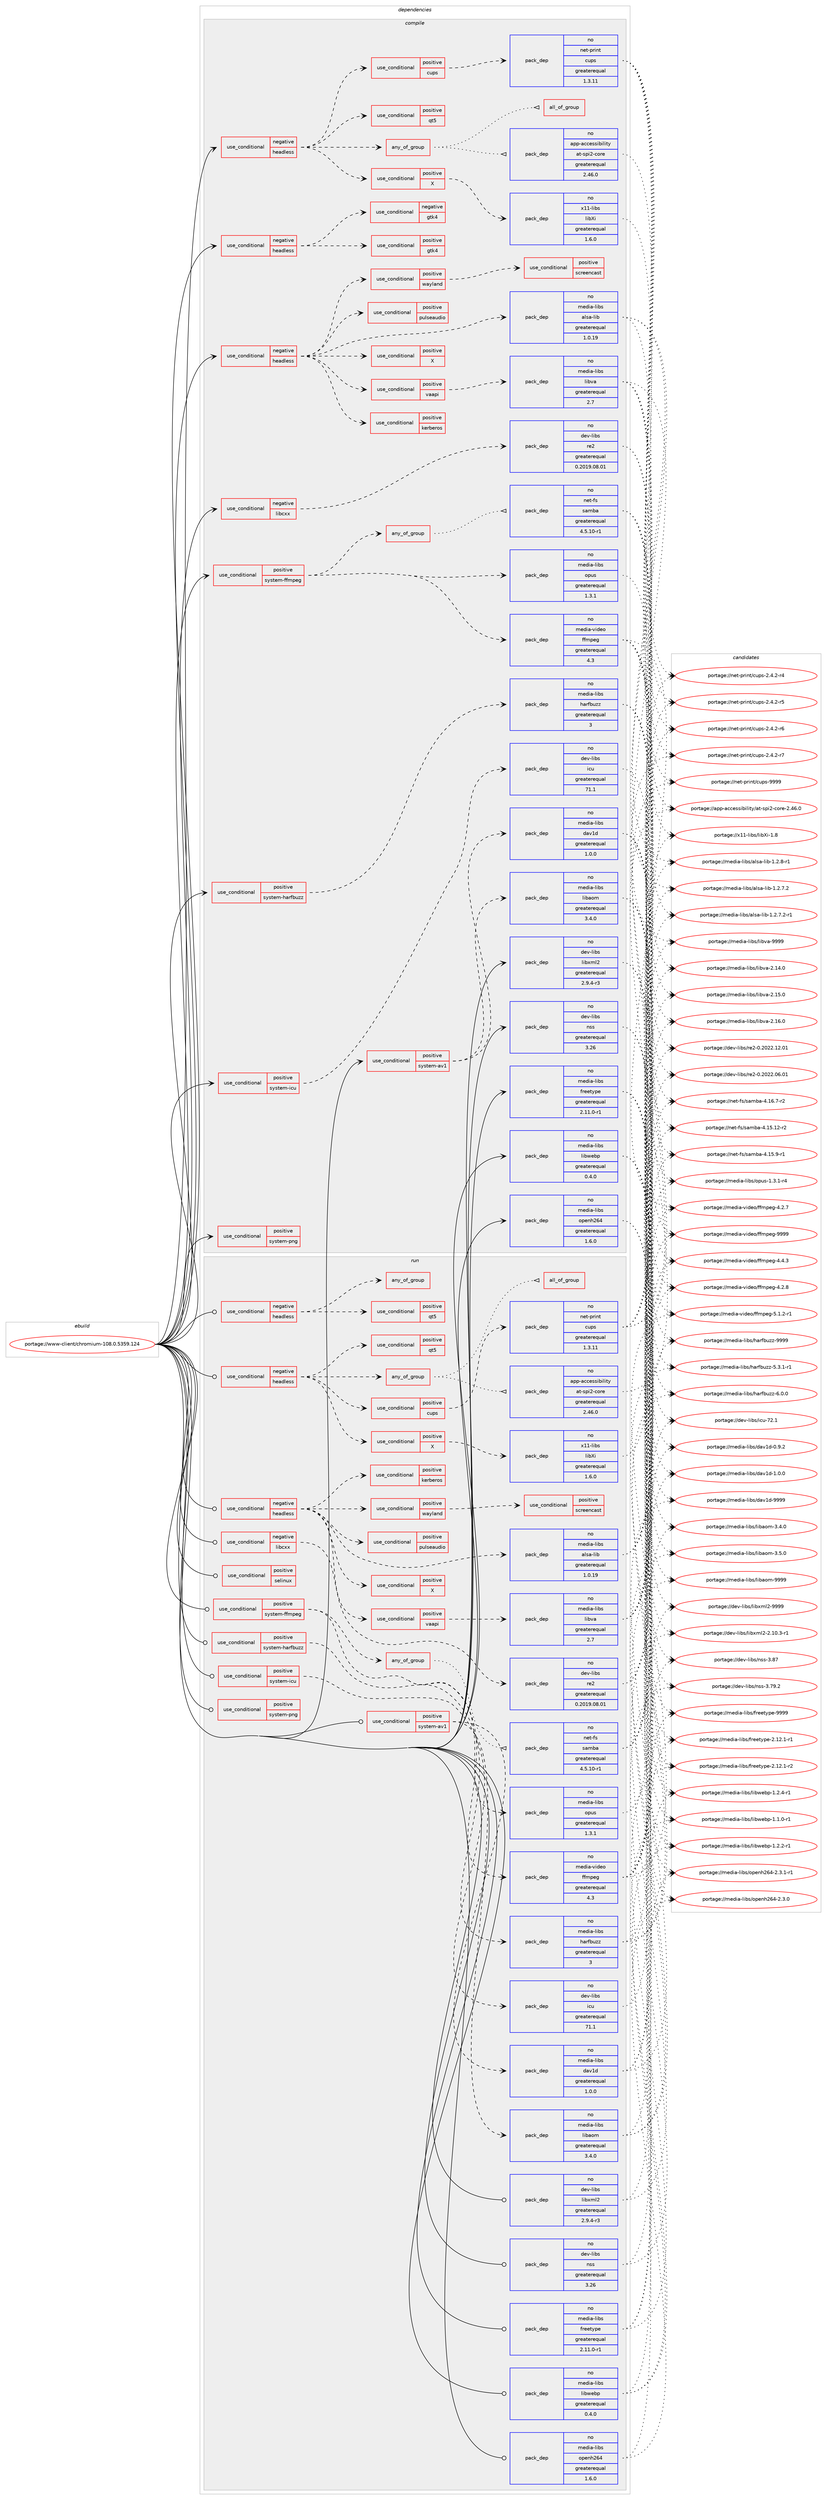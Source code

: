 digraph prolog {

# *************
# Graph options
# *************

newrank=true;
concentrate=true;
compound=true;
graph [rankdir=LR,fontname=Helvetica,fontsize=10,ranksep=1.5];#, ranksep=2.5, nodesep=0.2];
edge  [arrowhead=vee];
node  [fontname=Helvetica,fontsize=10];

# **********
# The ebuild
# **********

subgraph cluster_leftcol {
color=gray;
rank=same;
label=<<i>ebuild</i>>;
id [label="portage://www-client/chromium-108.0.5359.124", color=red, width=4, href="../www-client/chromium-108.0.5359.124.svg"];
}

# ****************
# The dependencies
# ****************

subgraph cluster_midcol {
color=gray;
label=<<i>dependencies</i>>;
subgraph cluster_compile {
fillcolor="#eeeeee";
style=filled;
label=<<i>compile</i>>;
subgraph cond7360 {
dependency11876 [label=<<TABLE BORDER="0" CELLBORDER="1" CELLSPACING="0" CELLPADDING="4"><TR><TD ROWSPAN="3" CELLPADDING="10">use_conditional</TD></TR><TR><TD>negative</TD></TR><TR><TD>headless</TD></TR></TABLE>>, shape=none, color=red];
subgraph cond7361 {
dependency11877 [label=<<TABLE BORDER="0" CELLBORDER="1" CELLSPACING="0" CELLPADDING="4"><TR><TD ROWSPAN="3" CELLPADDING="10">use_conditional</TD></TR><TR><TD>positive</TD></TR><TR><TD>X</TD></TR></TABLE>>, shape=none, color=red];
# *** BEGIN UNKNOWN DEPENDENCY TYPE (TODO) ***
# dependency11877 -> package_dependency(portage://www-client/chromium-108.0.5359.124,install,no,x11-libs,libXcomposite,none,[,,],any_same_slot,[])
# *** END UNKNOWN DEPENDENCY TYPE (TODO) ***

# *** BEGIN UNKNOWN DEPENDENCY TYPE (TODO) ***
# dependency11877 -> package_dependency(portage://www-client/chromium-108.0.5359.124,install,no,x11-libs,libXcursor,none,[,,],any_same_slot,[])
# *** END UNKNOWN DEPENDENCY TYPE (TODO) ***

# *** BEGIN UNKNOWN DEPENDENCY TYPE (TODO) ***
# dependency11877 -> package_dependency(portage://www-client/chromium-108.0.5359.124,install,no,x11-libs,libXdamage,none,[,,],any_same_slot,[])
# *** END UNKNOWN DEPENDENCY TYPE (TODO) ***

# *** BEGIN UNKNOWN DEPENDENCY TYPE (TODO) ***
# dependency11877 -> package_dependency(portage://www-client/chromium-108.0.5359.124,install,no,x11-libs,libXfixes,none,[,,],any_same_slot,[])
# *** END UNKNOWN DEPENDENCY TYPE (TODO) ***

subgraph pack4382 {
dependency11878 [label=<<TABLE BORDER="0" CELLBORDER="1" CELLSPACING="0" CELLPADDING="4" WIDTH="220"><TR><TD ROWSPAN="6" CELLPADDING="30">pack_dep</TD></TR><TR><TD WIDTH="110">no</TD></TR><TR><TD>x11-libs</TD></TR><TR><TD>libXi</TD></TR><TR><TD>greaterequal</TD></TR><TR><TD>1.6.0</TD></TR></TABLE>>, shape=none, color=blue];
}
dependency11877:e -> dependency11878:w [weight=20,style="dashed",arrowhead="vee"];
# *** BEGIN UNKNOWN DEPENDENCY TYPE (TODO) ***
# dependency11877 -> package_dependency(portage://www-client/chromium-108.0.5359.124,install,no,x11-libs,libXrandr,none,[,,],any_same_slot,[])
# *** END UNKNOWN DEPENDENCY TYPE (TODO) ***

# *** BEGIN UNKNOWN DEPENDENCY TYPE (TODO) ***
# dependency11877 -> package_dependency(portage://www-client/chromium-108.0.5359.124,install,no,x11-libs,libXrender,none,[,,],any_same_slot,[])
# *** END UNKNOWN DEPENDENCY TYPE (TODO) ***

# *** BEGIN UNKNOWN DEPENDENCY TYPE (TODO) ***
# dependency11877 -> package_dependency(portage://www-client/chromium-108.0.5359.124,install,no,x11-libs,libXtst,none,[,,],any_same_slot,[])
# *** END UNKNOWN DEPENDENCY TYPE (TODO) ***

# *** BEGIN UNKNOWN DEPENDENCY TYPE (TODO) ***
# dependency11877 -> package_dependency(portage://www-client/chromium-108.0.5359.124,install,no,x11-libs,libxshmfence,none,[,,],any_same_slot,[])
# *** END UNKNOWN DEPENDENCY TYPE (TODO) ***

}
dependency11876:e -> dependency11877:w [weight=20,style="dashed",arrowhead="vee"];
subgraph any128 {
dependency11879 [label=<<TABLE BORDER="0" CELLBORDER="1" CELLSPACING="0" CELLPADDING="4"><TR><TD CELLPADDING="10">any_of_group</TD></TR></TABLE>>, shape=none, color=red];subgraph pack4383 {
dependency11880 [label=<<TABLE BORDER="0" CELLBORDER="1" CELLSPACING="0" CELLPADDING="4" WIDTH="220"><TR><TD ROWSPAN="6" CELLPADDING="30">pack_dep</TD></TR><TR><TD WIDTH="110">no</TD></TR><TR><TD>app-accessibility</TD></TR><TR><TD>at-spi2-core</TD></TR><TR><TD>greaterequal</TD></TR><TR><TD>2.46.0</TD></TR></TABLE>>, shape=none, color=blue];
}
dependency11879:e -> dependency11880:w [weight=20,style="dotted",arrowhead="oinv"];
subgraph all9 {
dependency11881 [label=<<TABLE BORDER="0" CELLBORDER="1" CELLSPACING="0" CELLPADDING="4"><TR><TD CELLPADDING="10">all_of_group</TD></TR></TABLE>>, shape=none, color=red];# *** BEGIN UNKNOWN DEPENDENCY TYPE (TODO) ***
# dependency11881 -> package_dependency(portage://www-client/chromium-108.0.5359.124,install,no,app-accessibility,at-spi2-atk,none,[,,],[],[])
# *** END UNKNOWN DEPENDENCY TYPE (TODO) ***

# *** BEGIN UNKNOWN DEPENDENCY TYPE (TODO) ***
# dependency11881 -> package_dependency(portage://www-client/chromium-108.0.5359.124,install,no,dev-libs,atk,none,[,,],[],[])
# *** END UNKNOWN DEPENDENCY TYPE (TODO) ***

}
dependency11879:e -> dependency11881:w [weight=20,style="dotted",arrowhead="oinv"];
}
dependency11876:e -> dependency11879:w [weight=20,style="dashed",arrowhead="vee"];
# *** BEGIN UNKNOWN DEPENDENCY TYPE (TODO) ***
# dependency11876 -> package_dependency(portage://www-client/chromium-108.0.5359.124,install,no,media-libs,mesa,none,[,,],any_same_slot,[use(optenable(X),none),use(optenable(wayland),none)])
# *** END UNKNOWN DEPENDENCY TYPE (TODO) ***

subgraph cond7362 {
dependency11882 [label=<<TABLE BORDER="0" CELLBORDER="1" CELLSPACING="0" CELLPADDING="4"><TR><TD ROWSPAN="3" CELLPADDING="10">use_conditional</TD></TR><TR><TD>positive</TD></TR><TR><TD>cups</TD></TR></TABLE>>, shape=none, color=red];
subgraph pack4384 {
dependency11883 [label=<<TABLE BORDER="0" CELLBORDER="1" CELLSPACING="0" CELLPADDING="4" WIDTH="220"><TR><TD ROWSPAN="6" CELLPADDING="30">pack_dep</TD></TR><TR><TD WIDTH="110">no</TD></TR><TR><TD>net-print</TD></TR><TR><TD>cups</TD></TR><TR><TD>greaterequal</TD></TR><TR><TD>1.3.11</TD></TR></TABLE>>, shape=none, color=blue];
}
dependency11882:e -> dependency11883:w [weight=20,style="dashed",arrowhead="vee"];
}
dependency11876:e -> dependency11882:w [weight=20,style="dashed",arrowhead="vee"];
# *** BEGIN UNKNOWN DEPENDENCY TYPE (TODO) ***
# dependency11876 -> package_dependency(portage://www-client/chromium-108.0.5359.124,install,no,virtual,udev,none,[,,],[],[])
# *** END UNKNOWN DEPENDENCY TYPE (TODO) ***

# *** BEGIN UNKNOWN DEPENDENCY TYPE (TODO) ***
# dependency11876 -> package_dependency(portage://www-client/chromium-108.0.5359.124,install,no,x11-libs,cairo,none,[,,],any_same_slot,[])
# *** END UNKNOWN DEPENDENCY TYPE (TODO) ***

# *** BEGIN UNKNOWN DEPENDENCY TYPE (TODO) ***
# dependency11876 -> package_dependency(portage://www-client/chromium-108.0.5359.124,install,no,x11-libs,gdk-pixbuf,none,[,,],[slot(2)],[])
# *** END UNKNOWN DEPENDENCY TYPE (TODO) ***

# *** BEGIN UNKNOWN DEPENDENCY TYPE (TODO) ***
# dependency11876 -> package_dependency(portage://www-client/chromium-108.0.5359.124,install,no,x11-libs,pango,none,[,,],any_same_slot,[])
# *** END UNKNOWN DEPENDENCY TYPE (TODO) ***

subgraph cond7363 {
dependency11884 [label=<<TABLE BORDER="0" CELLBORDER="1" CELLSPACING="0" CELLPADDING="4"><TR><TD ROWSPAN="3" CELLPADDING="10">use_conditional</TD></TR><TR><TD>positive</TD></TR><TR><TD>qt5</TD></TR></TABLE>>, shape=none, color=red];
# *** BEGIN UNKNOWN DEPENDENCY TYPE (TODO) ***
# dependency11884 -> package_dependency(portage://www-client/chromium-108.0.5359.124,install,no,dev-qt,qtcore,none,[,,],[slot(5)],[])
# *** END UNKNOWN DEPENDENCY TYPE (TODO) ***

# *** BEGIN UNKNOWN DEPENDENCY TYPE (TODO) ***
# dependency11884 -> package_dependency(portage://www-client/chromium-108.0.5359.124,install,no,dev-qt,qtwidgets,none,[,,],[slot(5)],[])
# *** END UNKNOWN DEPENDENCY TYPE (TODO) ***

}
dependency11876:e -> dependency11884:w [weight=20,style="dashed",arrowhead="vee"];
}
id:e -> dependency11876:w [weight=20,style="solid",arrowhead="vee"];
subgraph cond7364 {
dependency11885 [label=<<TABLE BORDER="0" CELLBORDER="1" CELLSPACING="0" CELLPADDING="4"><TR><TD ROWSPAN="3" CELLPADDING="10">use_conditional</TD></TR><TR><TD>negative</TD></TR><TR><TD>headless</TD></TR></TABLE>>, shape=none, color=red];
subgraph cond7365 {
dependency11886 [label=<<TABLE BORDER="0" CELLBORDER="1" CELLSPACING="0" CELLPADDING="4"><TR><TD ROWSPAN="3" CELLPADDING="10">use_conditional</TD></TR><TR><TD>positive</TD></TR><TR><TD>gtk4</TD></TR></TABLE>>, shape=none, color=red];
# *** BEGIN UNKNOWN DEPENDENCY TYPE (TODO) ***
# dependency11886 -> package_dependency(portage://www-client/chromium-108.0.5359.124,install,no,gui-libs,gtk,none,[,,],[slot(4)],[use(optenable(X),none),use(optenable(wayland),none)])
# *** END UNKNOWN DEPENDENCY TYPE (TODO) ***

}
dependency11885:e -> dependency11886:w [weight=20,style="dashed",arrowhead="vee"];
subgraph cond7366 {
dependency11887 [label=<<TABLE BORDER="0" CELLBORDER="1" CELLSPACING="0" CELLPADDING="4"><TR><TD ROWSPAN="3" CELLPADDING="10">use_conditional</TD></TR><TR><TD>negative</TD></TR><TR><TD>gtk4</TD></TR></TABLE>>, shape=none, color=red];
# *** BEGIN UNKNOWN DEPENDENCY TYPE (TODO) ***
# dependency11887 -> package_dependency(portage://www-client/chromium-108.0.5359.124,install,no,x11-libs,gtk+,none,[,,],[slot(3)],[use(optenable(X),none),use(optenable(wayland),none)])
# *** END UNKNOWN DEPENDENCY TYPE (TODO) ***

}
dependency11885:e -> dependency11887:w [weight=20,style="dashed",arrowhead="vee"];
}
id:e -> dependency11885:w [weight=20,style="solid",arrowhead="vee"];
subgraph cond7367 {
dependency11888 [label=<<TABLE BORDER="0" CELLBORDER="1" CELLSPACING="0" CELLPADDING="4"><TR><TD ROWSPAN="3" CELLPADDING="10">use_conditional</TD></TR><TR><TD>negative</TD></TR><TR><TD>headless</TD></TR></TABLE>>, shape=none, color=red];
# *** BEGIN UNKNOWN DEPENDENCY TYPE (TODO) ***
# dependency11888 -> package_dependency(portage://www-client/chromium-108.0.5359.124,install,no,dev-libs,glib,none,[,,],[slot(2)],[])
# *** END UNKNOWN DEPENDENCY TYPE (TODO) ***

subgraph pack4385 {
dependency11889 [label=<<TABLE BORDER="0" CELLBORDER="1" CELLSPACING="0" CELLPADDING="4" WIDTH="220"><TR><TD ROWSPAN="6" CELLPADDING="30">pack_dep</TD></TR><TR><TD WIDTH="110">no</TD></TR><TR><TD>media-libs</TD></TR><TR><TD>alsa-lib</TD></TR><TR><TD>greaterequal</TD></TR><TR><TD>1.0.19</TD></TR></TABLE>>, shape=none, color=blue];
}
dependency11888:e -> dependency11889:w [weight=20,style="dashed",arrowhead="vee"];
subgraph cond7368 {
dependency11890 [label=<<TABLE BORDER="0" CELLBORDER="1" CELLSPACING="0" CELLPADDING="4"><TR><TD ROWSPAN="3" CELLPADDING="10">use_conditional</TD></TR><TR><TD>positive</TD></TR><TR><TD>pulseaudio</TD></TR></TABLE>>, shape=none, color=red];
# *** BEGIN UNKNOWN DEPENDENCY TYPE (TODO) ***
# dependency11890 -> package_dependency(portage://www-client/chromium-108.0.5359.124,install,no,media-sound,pulseaudio,none,[,,],any_same_slot,[])
# *** END UNKNOWN DEPENDENCY TYPE (TODO) ***

}
dependency11888:e -> dependency11890:w [weight=20,style="dashed",arrowhead="vee"];
# *** BEGIN UNKNOWN DEPENDENCY TYPE (TODO) ***
# dependency11888 -> package_dependency(portage://www-client/chromium-108.0.5359.124,install,no,sys-apps,pciutils,none,[,,],any_same_slot,[])
# *** END UNKNOWN DEPENDENCY TYPE (TODO) ***

subgraph cond7369 {
dependency11891 [label=<<TABLE BORDER="0" CELLBORDER="1" CELLSPACING="0" CELLPADDING="4"><TR><TD ROWSPAN="3" CELLPADDING="10">use_conditional</TD></TR><TR><TD>positive</TD></TR><TR><TD>kerberos</TD></TR></TABLE>>, shape=none, color=red];
# *** BEGIN UNKNOWN DEPENDENCY TYPE (TODO) ***
# dependency11891 -> package_dependency(portage://www-client/chromium-108.0.5359.124,install,no,virtual,krb5,none,[,,],[],[])
# *** END UNKNOWN DEPENDENCY TYPE (TODO) ***

}
dependency11888:e -> dependency11891:w [weight=20,style="dashed",arrowhead="vee"];
subgraph cond7370 {
dependency11892 [label=<<TABLE BORDER="0" CELLBORDER="1" CELLSPACING="0" CELLPADDING="4"><TR><TD ROWSPAN="3" CELLPADDING="10">use_conditional</TD></TR><TR><TD>positive</TD></TR><TR><TD>vaapi</TD></TR></TABLE>>, shape=none, color=red];
subgraph pack4386 {
dependency11893 [label=<<TABLE BORDER="0" CELLBORDER="1" CELLSPACING="0" CELLPADDING="4" WIDTH="220"><TR><TD ROWSPAN="6" CELLPADDING="30">pack_dep</TD></TR><TR><TD WIDTH="110">no</TD></TR><TR><TD>media-libs</TD></TR><TR><TD>libva</TD></TR><TR><TD>greaterequal</TD></TR><TR><TD>2.7</TD></TR></TABLE>>, shape=none, color=blue];
}
dependency11892:e -> dependency11893:w [weight=20,style="dashed",arrowhead="vee"];
}
dependency11888:e -> dependency11892:w [weight=20,style="dashed",arrowhead="vee"];
subgraph cond7371 {
dependency11894 [label=<<TABLE BORDER="0" CELLBORDER="1" CELLSPACING="0" CELLPADDING="4"><TR><TD ROWSPAN="3" CELLPADDING="10">use_conditional</TD></TR><TR><TD>positive</TD></TR><TR><TD>X</TD></TR></TABLE>>, shape=none, color=red];
# *** BEGIN UNKNOWN DEPENDENCY TYPE (TODO) ***
# dependency11894 -> package_dependency(portage://www-client/chromium-108.0.5359.124,install,no,x11-libs,libX11,none,[,,],any_same_slot,[])
# *** END UNKNOWN DEPENDENCY TYPE (TODO) ***

# *** BEGIN UNKNOWN DEPENDENCY TYPE (TODO) ***
# dependency11894 -> package_dependency(portage://www-client/chromium-108.0.5359.124,install,no,x11-libs,libXext,none,[,,],any_same_slot,[])
# *** END UNKNOWN DEPENDENCY TYPE (TODO) ***

# *** BEGIN UNKNOWN DEPENDENCY TYPE (TODO) ***
# dependency11894 -> package_dependency(portage://www-client/chromium-108.0.5359.124,install,no,x11-libs,libxcb,none,[,,],any_same_slot,[])
# *** END UNKNOWN DEPENDENCY TYPE (TODO) ***

}
dependency11888:e -> dependency11894:w [weight=20,style="dashed",arrowhead="vee"];
# *** BEGIN UNKNOWN DEPENDENCY TYPE (TODO) ***
# dependency11888 -> package_dependency(portage://www-client/chromium-108.0.5359.124,install,no,x11-libs,libxkbcommon,none,[,,],any_same_slot,[])
# *** END UNKNOWN DEPENDENCY TYPE (TODO) ***

subgraph cond7372 {
dependency11895 [label=<<TABLE BORDER="0" CELLBORDER="1" CELLSPACING="0" CELLPADDING="4"><TR><TD ROWSPAN="3" CELLPADDING="10">use_conditional</TD></TR><TR><TD>positive</TD></TR><TR><TD>wayland</TD></TR></TABLE>>, shape=none, color=red];
# *** BEGIN UNKNOWN DEPENDENCY TYPE (TODO) ***
# dependency11895 -> package_dependency(portage://www-client/chromium-108.0.5359.124,install,no,dev-libs,wayland,none,[,,],any_same_slot,[])
# *** END UNKNOWN DEPENDENCY TYPE (TODO) ***

subgraph cond7373 {
dependency11896 [label=<<TABLE BORDER="0" CELLBORDER="1" CELLSPACING="0" CELLPADDING="4"><TR><TD ROWSPAN="3" CELLPADDING="10">use_conditional</TD></TR><TR><TD>positive</TD></TR><TR><TD>screencast</TD></TR></TABLE>>, shape=none, color=red];
# *** BEGIN UNKNOWN DEPENDENCY TYPE (TODO) ***
# dependency11896 -> package_dependency(portage://www-client/chromium-108.0.5359.124,install,no,media-video,pipewire,none,[,,],any_same_slot,[])
# *** END UNKNOWN DEPENDENCY TYPE (TODO) ***

}
dependency11895:e -> dependency11896:w [weight=20,style="dashed",arrowhead="vee"];
}
dependency11888:e -> dependency11895:w [weight=20,style="dashed",arrowhead="vee"];
}
id:e -> dependency11888:w [weight=20,style="solid",arrowhead="vee"];
subgraph cond7374 {
dependency11897 [label=<<TABLE BORDER="0" CELLBORDER="1" CELLSPACING="0" CELLPADDING="4"><TR><TD ROWSPAN="3" CELLPADDING="10">use_conditional</TD></TR><TR><TD>negative</TD></TR><TR><TD>libcxx</TD></TR></TABLE>>, shape=none, color=red];
subgraph pack4387 {
dependency11898 [label=<<TABLE BORDER="0" CELLBORDER="1" CELLSPACING="0" CELLPADDING="4" WIDTH="220"><TR><TD ROWSPAN="6" CELLPADDING="30">pack_dep</TD></TR><TR><TD WIDTH="110">no</TD></TR><TR><TD>dev-libs</TD></TR><TR><TD>re2</TD></TR><TR><TD>greaterequal</TD></TR><TR><TD>0.2019.08.01</TD></TR></TABLE>>, shape=none, color=blue];
}
dependency11897:e -> dependency11898:w [weight=20,style="dashed",arrowhead="vee"];
}
id:e -> dependency11897:w [weight=20,style="solid",arrowhead="vee"];
subgraph cond7375 {
dependency11899 [label=<<TABLE BORDER="0" CELLBORDER="1" CELLSPACING="0" CELLPADDING="4"><TR><TD ROWSPAN="3" CELLPADDING="10">use_conditional</TD></TR><TR><TD>positive</TD></TR><TR><TD>system-av1</TD></TR></TABLE>>, shape=none, color=red];
subgraph pack4388 {
dependency11900 [label=<<TABLE BORDER="0" CELLBORDER="1" CELLSPACING="0" CELLPADDING="4" WIDTH="220"><TR><TD ROWSPAN="6" CELLPADDING="30">pack_dep</TD></TR><TR><TD WIDTH="110">no</TD></TR><TR><TD>media-libs</TD></TR><TR><TD>dav1d</TD></TR><TR><TD>greaterequal</TD></TR><TR><TD>1.0.0</TD></TR></TABLE>>, shape=none, color=blue];
}
dependency11899:e -> dependency11900:w [weight=20,style="dashed",arrowhead="vee"];
subgraph pack4389 {
dependency11901 [label=<<TABLE BORDER="0" CELLBORDER="1" CELLSPACING="0" CELLPADDING="4" WIDTH="220"><TR><TD ROWSPAN="6" CELLPADDING="30">pack_dep</TD></TR><TR><TD WIDTH="110">no</TD></TR><TR><TD>media-libs</TD></TR><TR><TD>libaom</TD></TR><TR><TD>greaterequal</TD></TR><TR><TD>3.4.0</TD></TR></TABLE>>, shape=none, color=blue];
}
dependency11899:e -> dependency11901:w [weight=20,style="dashed",arrowhead="vee"];
}
id:e -> dependency11899:w [weight=20,style="solid",arrowhead="vee"];
subgraph cond7376 {
dependency11902 [label=<<TABLE BORDER="0" CELLBORDER="1" CELLSPACING="0" CELLPADDING="4"><TR><TD ROWSPAN="3" CELLPADDING="10">use_conditional</TD></TR><TR><TD>positive</TD></TR><TR><TD>system-ffmpeg</TD></TR></TABLE>>, shape=none, color=red];
subgraph pack4390 {
dependency11903 [label=<<TABLE BORDER="0" CELLBORDER="1" CELLSPACING="0" CELLPADDING="4" WIDTH="220"><TR><TD ROWSPAN="6" CELLPADDING="30">pack_dep</TD></TR><TR><TD WIDTH="110">no</TD></TR><TR><TD>media-video</TD></TR><TR><TD>ffmpeg</TD></TR><TR><TD>greaterequal</TD></TR><TR><TD>4.3</TD></TR></TABLE>>, shape=none, color=blue];
}
dependency11902:e -> dependency11903:w [weight=20,style="dashed",arrowhead="vee"];
subgraph any129 {
dependency11904 [label=<<TABLE BORDER="0" CELLBORDER="1" CELLSPACING="0" CELLPADDING="4"><TR><TD CELLPADDING="10">any_of_group</TD></TR></TABLE>>, shape=none, color=red];# *** BEGIN UNKNOWN DEPENDENCY TYPE (TODO) ***
# dependency11904 -> package_dependency(portage://www-client/chromium-108.0.5359.124,install,no,media-video,ffmpeg,none,[,,],[],[use(disable(samba),none)])
# *** END UNKNOWN DEPENDENCY TYPE (TODO) ***

subgraph pack4391 {
dependency11905 [label=<<TABLE BORDER="0" CELLBORDER="1" CELLSPACING="0" CELLPADDING="4" WIDTH="220"><TR><TD ROWSPAN="6" CELLPADDING="30">pack_dep</TD></TR><TR><TD WIDTH="110">no</TD></TR><TR><TD>net-fs</TD></TR><TR><TD>samba</TD></TR><TR><TD>greaterequal</TD></TR><TR><TD>4.5.10-r1</TD></TR></TABLE>>, shape=none, color=blue];
}
dependency11904:e -> dependency11905:w [weight=20,style="dotted",arrowhead="oinv"];
}
dependency11902:e -> dependency11904:w [weight=20,style="dashed",arrowhead="vee"];
subgraph pack4392 {
dependency11906 [label=<<TABLE BORDER="0" CELLBORDER="1" CELLSPACING="0" CELLPADDING="4" WIDTH="220"><TR><TD ROWSPAN="6" CELLPADDING="30">pack_dep</TD></TR><TR><TD WIDTH="110">no</TD></TR><TR><TD>media-libs</TD></TR><TR><TD>opus</TD></TR><TR><TD>greaterequal</TD></TR><TR><TD>1.3.1</TD></TR></TABLE>>, shape=none, color=blue];
}
dependency11902:e -> dependency11906:w [weight=20,style="dashed",arrowhead="vee"];
}
id:e -> dependency11902:w [weight=20,style="solid",arrowhead="vee"];
subgraph cond7377 {
dependency11907 [label=<<TABLE BORDER="0" CELLBORDER="1" CELLSPACING="0" CELLPADDING="4"><TR><TD ROWSPAN="3" CELLPADDING="10">use_conditional</TD></TR><TR><TD>positive</TD></TR><TR><TD>system-harfbuzz</TD></TR></TABLE>>, shape=none, color=red];
subgraph pack4393 {
dependency11908 [label=<<TABLE BORDER="0" CELLBORDER="1" CELLSPACING="0" CELLPADDING="4" WIDTH="220"><TR><TD ROWSPAN="6" CELLPADDING="30">pack_dep</TD></TR><TR><TD WIDTH="110">no</TD></TR><TR><TD>media-libs</TD></TR><TR><TD>harfbuzz</TD></TR><TR><TD>greaterequal</TD></TR><TR><TD>3</TD></TR></TABLE>>, shape=none, color=blue];
}
dependency11907:e -> dependency11908:w [weight=20,style="dashed",arrowhead="vee"];
}
id:e -> dependency11907:w [weight=20,style="solid",arrowhead="vee"];
subgraph cond7378 {
dependency11909 [label=<<TABLE BORDER="0" CELLBORDER="1" CELLSPACING="0" CELLPADDING="4"><TR><TD ROWSPAN="3" CELLPADDING="10">use_conditional</TD></TR><TR><TD>positive</TD></TR><TR><TD>system-icu</TD></TR></TABLE>>, shape=none, color=red];
subgraph pack4394 {
dependency11910 [label=<<TABLE BORDER="0" CELLBORDER="1" CELLSPACING="0" CELLPADDING="4" WIDTH="220"><TR><TD ROWSPAN="6" CELLPADDING="30">pack_dep</TD></TR><TR><TD WIDTH="110">no</TD></TR><TR><TD>dev-libs</TD></TR><TR><TD>icu</TD></TR><TR><TD>greaterequal</TD></TR><TR><TD>71.1</TD></TR></TABLE>>, shape=none, color=blue];
}
dependency11909:e -> dependency11910:w [weight=20,style="dashed",arrowhead="vee"];
}
id:e -> dependency11909:w [weight=20,style="solid",arrowhead="vee"];
subgraph cond7379 {
dependency11911 [label=<<TABLE BORDER="0" CELLBORDER="1" CELLSPACING="0" CELLPADDING="4"><TR><TD ROWSPAN="3" CELLPADDING="10">use_conditional</TD></TR><TR><TD>positive</TD></TR><TR><TD>system-png</TD></TR></TABLE>>, shape=none, color=red];
# *** BEGIN UNKNOWN DEPENDENCY TYPE (TODO) ***
# dependency11911 -> package_dependency(portage://www-client/chromium-108.0.5359.124,install,no,media-libs,libpng,none,[,,],any_same_slot,[use(disable(apng),negative)])
# *** END UNKNOWN DEPENDENCY TYPE (TODO) ***

}
id:e -> dependency11911:w [weight=20,style="solid",arrowhead="vee"];
# *** BEGIN UNKNOWN DEPENDENCY TYPE (TODO) ***
# id -> package_dependency(portage://www-client/chromium-108.0.5359.124,install,no,app-arch,bzip2,none,[,,],any_same_slot,[])
# *** END UNKNOWN DEPENDENCY TYPE (TODO) ***

# *** BEGIN UNKNOWN DEPENDENCY TYPE (TODO) ***
# id -> package_dependency(portage://www-client/chromium-108.0.5359.124,install,no,dev-libs,expat,none,[,,],any_same_slot,[])
# *** END UNKNOWN DEPENDENCY TYPE (TODO) ***

subgraph pack4395 {
dependency11912 [label=<<TABLE BORDER="0" CELLBORDER="1" CELLSPACING="0" CELLPADDING="4" WIDTH="220"><TR><TD ROWSPAN="6" CELLPADDING="30">pack_dep</TD></TR><TR><TD WIDTH="110">no</TD></TR><TR><TD>dev-libs</TD></TR><TR><TD>libxml2</TD></TR><TR><TD>greaterequal</TD></TR><TR><TD>2.9.4-r3</TD></TR></TABLE>>, shape=none, color=blue];
}
id:e -> dependency11912:w [weight=20,style="solid",arrowhead="vee"];
# *** BEGIN UNKNOWN DEPENDENCY TYPE (TODO) ***
# id -> package_dependency(portage://www-client/chromium-108.0.5359.124,install,no,dev-libs,libxslt,none,[,,],any_same_slot,[])
# *** END UNKNOWN DEPENDENCY TYPE (TODO) ***

# *** BEGIN UNKNOWN DEPENDENCY TYPE (TODO) ***
# id -> package_dependency(portage://www-client/chromium-108.0.5359.124,install,no,dev-libs,nspr,none,[,,],any_same_slot,[])
# *** END UNKNOWN DEPENDENCY TYPE (TODO) ***

subgraph pack4396 {
dependency11913 [label=<<TABLE BORDER="0" CELLBORDER="1" CELLSPACING="0" CELLPADDING="4" WIDTH="220"><TR><TD ROWSPAN="6" CELLPADDING="30">pack_dep</TD></TR><TR><TD WIDTH="110">no</TD></TR><TR><TD>dev-libs</TD></TR><TR><TD>nss</TD></TR><TR><TD>greaterequal</TD></TR><TR><TD>3.26</TD></TR></TABLE>>, shape=none, color=blue];
}
id:e -> dependency11913:w [weight=20,style="solid",arrowhead="vee"];
# *** BEGIN UNKNOWN DEPENDENCY TYPE (TODO) ***
# id -> package_dependency(portage://www-client/chromium-108.0.5359.124,install,no,media-libs,flac,none,[,,],any_same_slot,[])
# *** END UNKNOWN DEPENDENCY TYPE (TODO) ***

# *** BEGIN UNKNOWN DEPENDENCY TYPE (TODO) ***
# id -> package_dependency(portage://www-client/chromium-108.0.5359.124,install,no,media-libs,fontconfig,none,[,,],any_same_slot,[])
# *** END UNKNOWN DEPENDENCY TYPE (TODO) ***

subgraph pack4397 {
dependency11914 [label=<<TABLE BORDER="0" CELLBORDER="1" CELLSPACING="0" CELLPADDING="4" WIDTH="220"><TR><TD ROWSPAN="6" CELLPADDING="30">pack_dep</TD></TR><TR><TD WIDTH="110">no</TD></TR><TR><TD>media-libs</TD></TR><TR><TD>freetype</TD></TR><TR><TD>greaterequal</TD></TR><TR><TD>2.11.0-r1</TD></TR></TABLE>>, shape=none, color=blue];
}
id:e -> dependency11914:w [weight=20,style="solid",arrowhead="vee"];
# *** BEGIN UNKNOWN DEPENDENCY TYPE (TODO) ***
# id -> package_dependency(portage://www-client/chromium-108.0.5359.124,install,no,media-libs,libjpeg-turbo,none,[,,],any_same_slot,[])
# *** END UNKNOWN DEPENDENCY TYPE (TODO) ***

subgraph pack4398 {
dependency11915 [label=<<TABLE BORDER="0" CELLBORDER="1" CELLSPACING="0" CELLPADDING="4" WIDTH="220"><TR><TD ROWSPAN="6" CELLPADDING="30">pack_dep</TD></TR><TR><TD WIDTH="110">no</TD></TR><TR><TD>media-libs</TD></TR><TR><TD>libwebp</TD></TR><TR><TD>greaterequal</TD></TR><TR><TD>0.4.0</TD></TR></TABLE>>, shape=none, color=blue];
}
id:e -> dependency11915:w [weight=20,style="solid",arrowhead="vee"];
# *** BEGIN UNKNOWN DEPENDENCY TYPE (TODO) ***
# id -> package_dependency(portage://www-client/chromium-108.0.5359.124,install,no,media-libs,mesa,none,[,,],any_same_slot,[use(enable(gbm),positive)])
# *** END UNKNOWN DEPENDENCY TYPE (TODO) ***

subgraph pack4399 {
dependency11916 [label=<<TABLE BORDER="0" CELLBORDER="1" CELLSPACING="0" CELLPADDING="4" WIDTH="220"><TR><TD ROWSPAN="6" CELLPADDING="30">pack_dep</TD></TR><TR><TD WIDTH="110">no</TD></TR><TR><TD>media-libs</TD></TR><TR><TD>openh264</TD></TR><TR><TD>greaterequal</TD></TR><TR><TD>1.6.0</TD></TR></TABLE>>, shape=none, color=blue];
}
id:e -> dependency11916:w [weight=20,style="solid",arrowhead="vee"];
# *** BEGIN UNKNOWN DEPENDENCY TYPE (TODO) ***
# id -> package_dependency(portage://www-client/chromium-108.0.5359.124,install,no,net-misc,curl,none,[,,],[],[use(enable(ssl),none)])
# *** END UNKNOWN DEPENDENCY TYPE (TODO) ***

# *** BEGIN UNKNOWN DEPENDENCY TYPE (TODO) ***
# id -> package_dependency(portage://www-client/chromium-108.0.5359.124,install,no,sys-apps,dbus,none,[,,],any_same_slot,[])
# *** END UNKNOWN DEPENDENCY TYPE (TODO) ***

# *** BEGIN UNKNOWN DEPENDENCY TYPE (TODO) ***
# id -> package_dependency(portage://www-client/chromium-108.0.5359.124,install,no,sys-libs,zlib,none,[,,],any_same_slot,[])
# *** END UNKNOWN DEPENDENCY TYPE (TODO) ***

# *** BEGIN UNKNOWN DEPENDENCY TYPE (TODO) ***
# id -> package_dependency(portage://www-client/chromium-108.0.5359.124,install,no,sys-libs,zlib,none,[,,],any_same_slot,[use(enable(minizip),none)])
# *** END UNKNOWN DEPENDENCY TYPE (TODO) ***

# *** BEGIN UNKNOWN DEPENDENCY TYPE (TODO) ***
# id -> package_dependency(portage://www-client/chromium-108.0.5359.124,install,no,x11-libs,libdrm,none,[,,],any_same_slot,[])
# *** END UNKNOWN DEPENDENCY TYPE (TODO) ***

# *** BEGIN UNKNOWN DEPENDENCY TYPE (TODO) ***
# id -> package_dependency(portage://www-client/chromium-108.0.5359.124,install,strong,sys-devel,llvm,none,[,,],[slot(0)],[])
# *** END UNKNOWN DEPENDENCY TYPE (TODO) ***

}
subgraph cluster_compileandrun {
fillcolor="#eeeeee";
style=filled;
label=<<i>compile and run</i>>;
}
subgraph cluster_run {
fillcolor="#eeeeee";
style=filled;
label=<<i>run</i>>;
subgraph cond7380 {
dependency11917 [label=<<TABLE BORDER="0" CELLBORDER="1" CELLSPACING="0" CELLPADDING="4"><TR><TD ROWSPAN="3" CELLPADDING="10">use_conditional</TD></TR><TR><TD>negative</TD></TR><TR><TD>headless</TD></TR></TABLE>>, shape=none, color=red];
subgraph any130 {
dependency11918 [label=<<TABLE BORDER="0" CELLBORDER="1" CELLSPACING="0" CELLPADDING="4"><TR><TD CELLPADDING="10">any_of_group</TD></TR></TABLE>>, shape=none, color=red];# *** BEGIN UNKNOWN DEPENDENCY TYPE (TODO) ***
# dependency11918 -> package_dependency(portage://www-client/chromium-108.0.5359.124,run,no,x11-libs,gtk+,none,[,,],[slot(3)],[use(optenable(X),none),use(optenable(wayland),none)])
# *** END UNKNOWN DEPENDENCY TYPE (TODO) ***

# *** BEGIN UNKNOWN DEPENDENCY TYPE (TODO) ***
# dependency11918 -> package_dependency(portage://www-client/chromium-108.0.5359.124,run,no,gui-libs,gtk,none,[,,],[slot(4)],[use(optenable(X),none),use(optenable(wayland),none)])
# *** END UNKNOWN DEPENDENCY TYPE (TODO) ***

}
dependency11917:e -> dependency11918:w [weight=20,style="dashed",arrowhead="vee"];
subgraph cond7381 {
dependency11919 [label=<<TABLE BORDER="0" CELLBORDER="1" CELLSPACING="0" CELLPADDING="4"><TR><TD ROWSPAN="3" CELLPADDING="10">use_conditional</TD></TR><TR><TD>positive</TD></TR><TR><TD>qt5</TD></TR></TABLE>>, shape=none, color=red];
# *** BEGIN UNKNOWN DEPENDENCY TYPE (TODO) ***
# dependency11919 -> package_dependency(portage://www-client/chromium-108.0.5359.124,run,no,dev-qt,qtgui,none,[,,],[slot(5)],[use(optenable(X),none),use(optenable(wayland),none)])
# *** END UNKNOWN DEPENDENCY TYPE (TODO) ***

}
dependency11917:e -> dependency11919:w [weight=20,style="dashed",arrowhead="vee"];
# *** BEGIN UNKNOWN DEPENDENCY TYPE (TODO) ***
# dependency11917 -> package_dependency(portage://www-client/chromium-108.0.5359.124,run,no,x11-misc,xdg-utils,none,[,,],[],[])
# *** END UNKNOWN DEPENDENCY TYPE (TODO) ***

}
id:e -> dependency11917:w [weight=20,style="solid",arrowhead="odot"];
subgraph cond7382 {
dependency11920 [label=<<TABLE BORDER="0" CELLBORDER="1" CELLSPACING="0" CELLPADDING="4"><TR><TD ROWSPAN="3" CELLPADDING="10">use_conditional</TD></TR><TR><TD>negative</TD></TR><TR><TD>headless</TD></TR></TABLE>>, shape=none, color=red];
subgraph cond7383 {
dependency11921 [label=<<TABLE BORDER="0" CELLBORDER="1" CELLSPACING="0" CELLPADDING="4"><TR><TD ROWSPAN="3" CELLPADDING="10">use_conditional</TD></TR><TR><TD>positive</TD></TR><TR><TD>X</TD></TR></TABLE>>, shape=none, color=red];
# *** BEGIN UNKNOWN DEPENDENCY TYPE (TODO) ***
# dependency11921 -> package_dependency(portage://www-client/chromium-108.0.5359.124,run,no,x11-libs,libXcomposite,none,[,,],any_same_slot,[])
# *** END UNKNOWN DEPENDENCY TYPE (TODO) ***

# *** BEGIN UNKNOWN DEPENDENCY TYPE (TODO) ***
# dependency11921 -> package_dependency(portage://www-client/chromium-108.0.5359.124,run,no,x11-libs,libXcursor,none,[,,],any_same_slot,[])
# *** END UNKNOWN DEPENDENCY TYPE (TODO) ***

# *** BEGIN UNKNOWN DEPENDENCY TYPE (TODO) ***
# dependency11921 -> package_dependency(portage://www-client/chromium-108.0.5359.124,run,no,x11-libs,libXdamage,none,[,,],any_same_slot,[])
# *** END UNKNOWN DEPENDENCY TYPE (TODO) ***

# *** BEGIN UNKNOWN DEPENDENCY TYPE (TODO) ***
# dependency11921 -> package_dependency(portage://www-client/chromium-108.0.5359.124,run,no,x11-libs,libXfixes,none,[,,],any_same_slot,[])
# *** END UNKNOWN DEPENDENCY TYPE (TODO) ***

subgraph pack4400 {
dependency11922 [label=<<TABLE BORDER="0" CELLBORDER="1" CELLSPACING="0" CELLPADDING="4" WIDTH="220"><TR><TD ROWSPAN="6" CELLPADDING="30">pack_dep</TD></TR><TR><TD WIDTH="110">no</TD></TR><TR><TD>x11-libs</TD></TR><TR><TD>libXi</TD></TR><TR><TD>greaterequal</TD></TR><TR><TD>1.6.0</TD></TR></TABLE>>, shape=none, color=blue];
}
dependency11921:e -> dependency11922:w [weight=20,style="dashed",arrowhead="vee"];
# *** BEGIN UNKNOWN DEPENDENCY TYPE (TODO) ***
# dependency11921 -> package_dependency(portage://www-client/chromium-108.0.5359.124,run,no,x11-libs,libXrandr,none,[,,],any_same_slot,[])
# *** END UNKNOWN DEPENDENCY TYPE (TODO) ***

# *** BEGIN UNKNOWN DEPENDENCY TYPE (TODO) ***
# dependency11921 -> package_dependency(portage://www-client/chromium-108.0.5359.124,run,no,x11-libs,libXrender,none,[,,],any_same_slot,[])
# *** END UNKNOWN DEPENDENCY TYPE (TODO) ***

# *** BEGIN UNKNOWN DEPENDENCY TYPE (TODO) ***
# dependency11921 -> package_dependency(portage://www-client/chromium-108.0.5359.124,run,no,x11-libs,libXtst,none,[,,],any_same_slot,[])
# *** END UNKNOWN DEPENDENCY TYPE (TODO) ***

# *** BEGIN UNKNOWN DEPENDENCY TYPE (TODO) ***
# dependency11921 -> package_dependency(portage://www-client/chromium-108.0.5359.124,run,no,x11-libs,libxshmfence,none,[,,],any_same_slot,[])
# *** END UNKNOWN DEPENDENCY TYPE (TODO) ***

}
dependency11920:e -> dependency11921:w [weight=20,style="dashed",arrowhead="vee"];
subgraph any131 {
dependency11923 [label=<<TABLE BORDER="0" CELLBORDER="1" CELLSPACING="0" CELLPADDING="4"><TR><TD CELLPADDING="10">any_of_group</TD></TR></TABLE>>, shape=none, color=red];subgraph pack4401 {
dependency11924 [label=<<TABLE BORDER="0" CELLBORDER="1" CELLSPACING="0" CELLPADDING="4" WIDTH="220"><TR><TD ROWSPAN="6" CELLPADDING="30">pack_dep</TD></TR><TR><TD WIDTH="110">no</TD></TR><TR><TD>app-accessibility</TD></TR><TR><TD>at-spi2-core</TD></TR><TR><TD>greaterequal</TD></TR><TR><TD>2.46.0</TD></TR></TABLE>>, shape=none, color=blue];
}
dependency11923:e -> dependency11924:w [weight=20,style="dotted",arrowhead="oinv"];
subgraph all10 {
dependency11925 [label=<<TABLE BORDER="0" CELLBORDER="1" CELLSPACING="0" CELLPADDING="4"><TR><TD CELLPADDING="10">all_of_group</TD></TR></TABLE>>, shape=none, color=red];# *** BEGIN UNKNOWN DEPENDENCY TYPE (TODO) ***
# dependency11925 -> package_dependency(portage://www-client/chromium-108.0.5359.124,run,no,app-accessibility,at-spi2-atk,none,[,,],[],[])
# *** END UNKNOWN DEPENDENCY TYPE (TODO) ***

# *** BEGIN UNKNOWN DEPENDENCY TYPE (TODO) ***
# dependency11925 -> package_dependency(portage://www-client/chromium-108.0.5359.124,run,no,dev-libs,atk,none,[,,],[],[])
# *** END UNKNOWN DEPENDENCY TYPE (TODO) ***

}
dependency11923:e -> dependency11925:w [weight=20,style="dotted",arrowhead="oinv"];
}
dependency11920:e -> dependency11923:w [weight=20,style="dashed",arrowhead="vee"];
# *** BEGIN UNKNOWN DEPENDENCY TYPE (TODO) ***
# dependency11920 -> package_dependency(portage://www-client/chromium-108.0.5359.124,run,no,media-libs,mesa,none,[,,],any_same_slot,[use(optenable(X),none),use(optenable(wayland),none)])
# *** END UNKNOWN DEPENDENCY TYPE (TODO) ***

subgraph cond7384 {
dependency11926 [label=<<TABLE BORDER="0" CELLBORDER="1" CELLSPACING="0" CELLPADDING="4"><TR><TD ROWSPAN="3" CELLPADDING="10">use_conditional</TD></TR><TR><TD>positive</TD></TR><TR><TD>cups</TD></TR></TABLE>>, shape=none, color=red];
subgraph pack4402 {
dependency11927 [label=<<TABLE BORDER="0" CELLBORDER="1" CELLSPACING="0" CELLPADDING="4" WIDTH="220"><TR><TD ROWSPAN="6" CELLPADDING="30">pack_dep</TD></TR><TR><TD WIDTH="110">no</TD></TR><TR><TD>net-print</TD></TR><TR><TD>cups</TD></TR><TR><TD>greaterequal</TD></TR><TR><TD>1.3.11</TD></TR></TABLE>>, shape=none, color=blue];
}
dependency11926:e -> dependency11927:w [weight=20,style="dashed",arrowhead="vee"];
}
dependency11920:e -> dependency11926:w [weight=20,style="dashed",arrowhead="vee"];
# *** BEGIN UNKNOWN DEPENDENCY TYPE (TODO) ***
# dependency11920 -> package_dependency(portage://www-client/chromium-108.0.5359.124,run,no,virtual,udev,none,[,,],[],[])
# *** END UNKNOWN DEPENDENCY TYPE (TODO) ***

# *** BEGIN UNKNOWN DEPENDENCY TYPE (TODO) ***
# dependency11920 -> package_dependency(portage://www-client/chromium-108.0.5359.124,run,no,x11-libs,cairo,none,[,,],any_same_slot,[])
# *** END UNKNOWN DEPENDENCY TYPE (TODO) ***

# *** BEGIN UNKNOWN DEPENDENCY TYPE (TODO) ***
# dependency11920 -> package_dependency(portage://www-client/chromium-108.0.5359.124,run,no,x11-libs,gdk-pixbuf,none,[,,],[slot(2)],[])
# *** END UNKNOWN DEPENDENCY TYPE (TODO) ***

# *** BEGIN UNKNOWN DEPENDENCY TYPE (TODO) ***
# dependency11920 -> package_dependency(portage://www-client/chromium-108.0.5359.124,run,no,x11-libs,pango,none,[,,],any_same_slot,[])
# *** END UNKNOWN DEPENDENCY TYPE (TODO) ***

subgraph cond7385 {
dependency11928 [label=<<TABLE BORDER="0" CELLBORDER="1" CELLSPACING="0" CELLPADDING="4"><TR><TD ROWSPAN="3" CELLPADDING="10">use_conditional</TD></TR><TR><TD>positive</TD></TR><TR><TD>qt5</TD></TR></TABLE>>, shape=none, color=red];
# *** BEGIN UNKNOWN DEPENDENCY TYPE (TODO) ***
# dependency11928 -> package_dependency(portage://www-client/chromium-108.0.5359.124,run,no,dev-qt,qtcore,none,[,,],[slot(5)],[])
# *** END UNKNOWN DEPENDENCY TYPE (TODO) ***

# *** BEGIN UNKNOWN DEPENDENCY TYPE (TODO) ***
# dependency11928 -> package_dependency(portage://www-client/chromium-108.0.5359.124,run,no,dev-qt,qtwidgets,none,[,,],[slot(5)],[])
# *** END UNKNOWN DEPENDENCY TYPE (TODO) ***

}
dependency11920:e -> dependency11928:w [weight=20,style="dashed",arrowhead="vee"];
}
id:e -> dependency11920:w [weight=20,style="solid",arrowhead="odot"];
subgraph cond7386 {
dependency11929 [label=<<TABLE BORDER="0" CELLBORDER="1" CELLSPACING="0" CELLPADDING="4"><TR><TD ROWSPAN="3" CELLPADDING="10">use_conditional</TD></TR><TR><TD>negative</TD></TR><TR><TD>headless</TD></TR></TABLE>>, shape=none, color=red];
# *** BEGIN UNKNOWN DEPENDENCY TYPE (TODO) ***
# dependency11929 -> package_dependency(portage://www-client/chromium-108.0.5359.124,run,no,dev-libs,glib,none,[,,],[slot(2)],[])
# *** END UNKNOWN DEPENDENCY TYPE (TODO) ***

subgraph pack4403 {
dependency11930 [label=<<TABLE BORDER="0" CELLBORDER="1" CELLSPACING="0" CELLPADDING="4" WIDTH="220"><TR><TD ROWSPAN="6" CELLPADDING="30">pack_dep</TD></TR><TR><TD WIDTH="110">no</TD></TR><TR><TD>media-libs</TD></TR><TR><TD>alsa-lib</TD></TR><TR><TD>greaterequal</TD></TR><TR><TD>1.0.19</TD></TR></TABLE>>, shape=none, color=blue];
}
dependency11929:e -> dependency11930:w [weight=20,style="dashed",arrowhead="vee"];
subgraph cond7387 {
dependency11931 [label=<<TABLE BORDER="0" CELLBORDER="1" CELLSPACING="0" CELLPADDING="4"><TR><TD ROWSPAN="3" CELLPADDING="10">use_conditional</TD></TR><TR><TD>positive</TD></TR><TR><TD>pulseaudio</TD></TR></TABLE>>, shape=none, color=red];
# *** BEGIN UNKNOWN DEPENDENCY TYPE (TODO) ***
# dependency11931 -> package_dependency(portage://www-client/chromium-108.0.5359.124,run,no,media-sound,pulseaudio,none,[,,],any_same_slot,[])
# *** END UNKNOWN DEPENDENCY TYPE (TODO) ***

}
dependency11929:e -> dependency11931:w [weight=20,style="dashed",arrowhead="vee"];
# *** BEGIN UNKNOWN DEPENDENCY TYPE (TODO) ***
# dependency11929 -> package_dependency(portage://www-client/chromium-108.0.5359.124,run,no,sys-apps,pciutils,none,[,,],any_same_slot,[])
# *** END UNKNOWN DEPENDENCY TYPE (TODO) ***

subgraph cond7388 {
dependency11932 [label=<<TABLE BORDER="0" CELLBORDER="1" CELLSPACING="0" CELLPADDING="4"><TR><TD ROWSPAN="3" CELLPADDING="10">use_conditional</TD></TR><TR><TD>positive</TD></TR><TR><TD>kerberos</TD></TR></TABLE>>, shape=none, color=red];
# *** BEGIN UNKNOWN DEPENDENCY TYPE (TODO) ***
# dependency11932 -> package_dependency(portage://www-client/chromium-108.0.5359.124,run,no,virtual,krb5,none,[,,],[],[])
# *** END UNKNOWN DEPENDENCY TYPE (TODO) ***

}
dependency11929:e -> dependency11932:w [weight=20,style="dashed",arrowhead="vee"];
subgraph cond7389 {
dependency11933 [label=<<TABLE BORDER="0" CELLBORDER="1" CELLSPACING="0" CELLPADDING="4"><TR><TD ROWSPAN="3" CELLPADDING="10">use_conditional</TD></TR><TR><TD>positive</TD></TR><TR><TD>vaapi</TD></TR></TABLE>>, shape=none, color=red];
subgraph pack4404 {
dependency11934 [label=<<TABLE BORDER="0" CELLBORDER="1" CELLSPACING="0" CELLPADDING="4" WIDTH="220"><TR><TD ROWSPAN="6" CELLPADDING="30">pack_dep</TD></TR><TR><TD WIDTH="110">no</TD></TR><TR><TD>media-libs</TD></TR><TR><TD>libva</TD></TR><TR><TD>greaterequal</TD></TR><TR><TD>2.7</TD></TR></TABLE>>, shape=none, color=blue];
}
dependency11933:e -> dependency11934:w [weight=20,style="dashed",arrowhead="vee"];
}
dependency11929:e -> dependency11933:w [weight=20,style="dashed",arrowhead="vee"];
subgraph cond7390 {
dependency11935 [label=<<TABLE BORDER="0" CELLBORDER="1" CELLSPACING="0" CELLPADDING="4"><TR><TD ROWSPAN="3" CELLPADDING="10">use_conditional</TD></TR><TR><TD>positive</TD></TR><TR><TD>X</TD></TR></TABLE>>, shape=none, color=red];
# *** BEGIN UNKNOWN DEPENDENCY TYPE (TODO) ***
# dependency11935 -> package_dependency(portage://www-client/chromium-108.0.5359.124,run,no,x11-libs,libX11,none,[,,],any_same_slot,[])
# *** END UNKNOWN DEPENDENCY TYPE (TODO) ***

# *** BEGIN UNKNOWN DEPENDENCY TYPE (TODO) ***
# dependency11935 -> package_dependency(portage://www-client/chromium-108.0.5359.124,run,no,x11-libs,libXext,none,[,,],any_same_slot,[])
# *** END UNKNOWN DEPENDENCY TYPE (TODO) ***

# *** BEGIN UNKNOWN DEPENDENCY TYPE (TODO) ***
# dependency11935 -> package_dependency(portage://www-client/chromium-108.0.5359.124,run,no,x11-libs,libxcb,none,[,,],any_same_slot,[])
# *** END UNKNOWN DEPENDENCY TYPE (TODO) ***

}
dependency11929:e -> dependency11935:w [weight=20,style="dashed",arrowhead="vee"];
# *** BEGIN UNKNOWN DEPENDENCY TYPE (TODO) ***
# dependency11929 -> package_dependency(portage://www-client/chromium-108.0.5359.124,run,no,x11-libs,libxkbcommon,none,[,,],any_same_slot,[])
# *** END UNKNOWN DEPENDENCY TYPE (TODO) ***

subgraph cond7391 {
dependency11936 [label=<<TABLE BORDER="0" CELLBORDER="1" CELLSPACING="0" CELLPADDING="4"><TR><TD ROWSPAN="3" CELLPADDING="10">use_conditional</TD></TR><TR><TD>positive</TD></TR><TR><TD>wayland</TD></TR></TABLE>>, shape=none, color=red];
# *** BEGIN UNKNOWN DEPENDENCY TYPE (TODO) ***
# dependency11936 -> package_dependency(portage://www-client/chromium-108.0.5359.124,run,no,dev-libs,wayland,none,[,,],any_same_slot,[])
# *** END UNKNOWN DEPENDENCY TYPE (TODO) ***

subgraph cond7392 {
dependency11937 [label=<<TABLE BORDER="0" CELLBORDER="1" CELLSPACING="0" CELLPADDING="4"><TR><TD ROWSPAN="3" CELLPADDING="10">use_conditional</TD></TR><TR><TD>positive</TD></TR><TR><TD>screencast</TD></TR></TABLE>>, shape=none, color=red];
# *** BEGIN UNKNOWN DEPENDENCY TYPE (TODO) ***
# dependency11937 -> package_dependency(portage://www-client/chromium-108.0.5359.124,run,no,media-video,pipewire,none,[,,],any_same_slot,[])
# *** END UNKNOWN DEPENDENCY TYPE (TODO) ***

}
dependency11936:e -> dependency11937:w [weight=20,style="dashed",arrowhead="vee"];
}
dependency11929:e -> dependency11936:w [weight=20,style="dashed",arrowhead="vee"];
}
id:e -> dependency11929:w [weight=20,style="solid",arrowhead="odot"];
subgraph cond7393 {
dependency11938 [label=<<TABLE BORDER="0" CELLBORDER="1" CELLSPACING="0" CELLPADDING="4"><TR><TD ROWSPAN="3" CELLPADDING="10">use_conditional</TD></TR><TR><TD>negative</TD></TR><TR><TD>libcxx</TD></TR></TABLE>>, shape=none, color=red];
subgraph pack4405 {
dependency11939 [label=<<TABLE BORDER="0" CELLBORDER="1" CELLSPACING="0" CELLPADDING="4" WIDTH="220"><TR><TD ROWSPAN="6" CELLPADDING="30">pack_dep</TD></TR><TR><TD WIDTH="110">no</TD></TR><TR><TD>dev-libs</TD></TR><TR><TD>re2</TD></TR><TR><TD>greaterequal</TD></TR><TR><TD>0.2019.08.01</TD></TR></TABLE>>, shape=none, color=blue];
}
dependency11938:e -> dependency11939:w [weight=20,style="dashed",arrowhead="vee"];
}
id:e -> dependency11938:w [weight=20,style="solid",arrowhead="odot"];
subgraph cond7394 {
dependency11940 [label=<<TABLE BORDER="0" CELLBORDER="1" CELLSPACING="0" CELLPADDING="4"><TR><TD ROWSPAN="3" CELLPADDING="10">use_conditional</TD></TR><TR><TD>positive</TD></TR><TR><TD>selinux</TD></TR></TABLE>>, shape=none, color=red];
# *** BEGIN UNKNOWN DEPENDENCY TYPE (TODO) ***
# dependency11940 -> package_dependency(portage://www-client/chromium-108.0.5359.124,run,no,sec-policy,selinux-chromium,none,[,,],[],[])
# *** END UNKNOWN DEPENDENCY TYPE (TODO) ***

}
id:e -> dependency11940:w [weight=20,style="solid",arrowhead="odot"];
subgraph cond7395 {
dependency11941 [label=<<TABLE BORDER="0" CELLBORDER="1" CELLSPACING="0" CELLPADDING="4"><TR><TD ROWSPAN="3" CELLPADDING="10">use_conditional</TD></TR><TR><TD>positive</TD></TR><TR><TD>system-av1</TD></TR></TABLE>>, shape=none, color=red];
subgraph pack4406 {
dependency11942 [label=<<TABLE BORDER="0" CELLBORDER="1" CELLSPACING="0" CELLPADDING="4" WIDTH="220"><TR><TD ROWSPAN="6" CELLPADDING="30">pack_dep</TD></TR><TR><TD WIDTH="110">no</TD></TR><TR><TD>media-libs</TD></TR><TR><TD>dav1d</TD></TR><TR><TD>greaterequal</TD></TR><TR><TD>1.0.0</TD></TR></TABLE>>, shape=none, color=blue];
}
dependency11941:e -> dependency11942:w [weight=20,style="dashed",arrowhead="vee"];
subgraph pack4407 {
dependency11943 [label=<<TABLE BORDER="0" CELLBORDER="1" CELLSPACING="0" CELLPADDING="4" WIDTH="220"><TR><TD ROWSPAN="6" CELLPADDING="30">pack_dep</TD></TR><TR><TD WIDTH="110">no</TD></TR><TR><TD>media-libs</TD></TR><TR><TD>libaom</TD></TR><TR><TD>greaterequal</TD></TR><TR><TD>3.4.0</TD></TR></TABLE>>, shape=none, color=blue];
}
dependency11941:e -> dependency11943:w [weight=20,style="dashed",arrowhead="vee"];
}
id:e -> dependency11941:w [weight=20,style="solid",arrowhead="odot"];
subgraph cond7396 {
dependency11944 [label=<<TABLE BORDER="0" CELLBORDER="1" CELLSPACING="0" CELLPADDING="4"><TR><TD ROWSPAN="3" CELLPADDING="10">use_conditional</TD></TR><TR><TD>positive</TD></TR><TR><TD>system-ffmpeg</TD></TR></TABLE>>, shape=none, color=red];
subgraph pack4408 {
dependency11945 [label=<<TABLE BORDER="0" CELLBORDER="1" CELLSPACING="0" CELLPADDING="4" WIDTH="220"><TR><TD ROWSPAN="6" CELLPADDING="30">pack_dep</TD></TR><TR><TD WIDTH="110">no</TD></TR><TR><TD>media-video</TD></TR><TR><TD>ffmpeg</TD></TR><TR><TD>greaterequal</TD></TR><TR><TD>4.3</TD></TR></TABLE>>, shape=none, color=blue];
}
dependency11944:e -> dependency11945:w [weight=20,style="dashed",arrowhead="vee"];
subgraph any132 {
dependency11946 [label=<<TABLE BORDER="0" CELLBORDER="1" CELLSPACING="0" CELLPADDING="4"><TR><TD CELLPADDING="10">any_of_group</TD></TR></TABLE>>, shape=none, color=red];# *** BEGIN UNKNOWN DEPENDENCY TYPE (TODO) ***
# dependency11946 -> package_dependency(portage://www-client/chromium-108.0.5359.124,run,no,media-video,ffmpeg,none,[,,],[],[use(disable(samba),none)])
# *** END UNKNOWN DEPENDENCY TYPE (TODO) ***

subgraph pack4409 {
dependency11947 [label=<<TABLE BORDER="0" CELLBORDER="1" CELLSPACING="0" CELLPADDING="4" WIDTH="220"><TR><TD ROWSPAN="6" CELLPADDING="30">pack_dep</TD></TR><TR><TD WIDTH="110">no</TD></TR><TR><TD>net-fs</TD></TR><TR><TD>samba</TD></TR><TR><TD>greaterequal</TD></TR><TR><TD>4.5.10-r1</TD></TR></TABLE>>, shape=none, color=blue];
}
dependency11946:e -> dependency11947:w [weight=20,style="dotted",arrowhead="oinv"];
}
dependency11944:e -> dependency11946:w [weight=20,style="dashed",arrowhead="vee"];
subgraph pack4410 {
dependency11948 [label=<<TABLE BORDER="0" CELLBORDER="1" CELLSPACING="0" CELLPADDING="4" WIDTH="220"><TR><TD ROWSPAN="6" CELLPADDING="30">pack_dep</TD></TR><TR><TD WIDTH="110">no</TD></TR><TR><TD>media-libs</TD></TR><TR><TD>opus</TD></TR><TR><TD>greaterequal</TD></TR><TR><TD>1.3.1</TD></TR></TABLE>>, shape=none, color=blue];
}
dependency11944:e -> dependency11948:w [weight=20,style="dashed",arrowhead="vee"];
}
id:e -> dependency11944:w [weight=20,style="solid",arrowhead="odot"];
subgraph cond7397 {
dependency11949 [label=<<TABLE BORDER="0" CELLBORDER="1" CELLSPACING="0" CELLPADDING="4"><TR><TD ROWSPAN="3" CELLPADDING="10">use_conditional</TD></TR><TR><TD>positive</TD></TR><TR><TD>system-harfbuzz</TD></TR></TABLE>>, shape=none, color=red];
subgraph pack4411 {
dependency11950 [label=<<TABLE BORDER="0" CELLBORDER="1" CELLSPACING="0" CELLPADDING="4" WIDTH="220"><TR><TD ROWSPAN="6" CELLPADDING="30">pack_dep</TD></TR><TR><TD WIDTH="110">no</TD></TR><TR><TD>media-libs</TD></TR><TR><TD>harfbuzz</TD></TR><TR><TD>greaterequal</TD></TR><TR><TD>3</TD></TR></TABLE>>, shape=none, color=blue];
}
dependency11949:e -> dependency11950:w [weight=20,style="dashed",arrowhead="vee"];
}
id:e -> dependency11949:w [weight=20,style="solid",arrowhead="odot"];
subgraph cond7398 {
dependency11951 [label=<<TABLE BORDER="0" CELLBORDER="1" CELLSPACING="0" CELLPADDING="4"><TR><TD ROWSPAN="3" CELLPADDING="10">use_conditional</TD></TR><TR><TD>positive</TD></TR><TR><TD>system-icu</TD></TR></TABLE>>, shape=none, color=red];
subgraph pack4412 {
dependency11952 [label=<<TABLE BORDER="0" CELLBORDER="1" CELLSPACING="0" CELLPADDING="4" WIDTH="220"><TR><TD ROWSPAN="6" CELLPADDING="30">pack_dep</TD></TR><TR><TD WIDTH="110">no</TD></TR><TR><TD>dev-libs</TD></TR><TR><TD>icu</TD></TR><TR><TD>greaterequal</TD></TR><TR><TD>71.1</TD></TR></TABLE>>, shape=none, color=blue];
}
dependency11951:e -> dependency11952:w [weight=20,style="dashed",arrowhead="vee"];
}
id:e -> dependency11951:w [weight=20,style="solid",arrowhead="odot"];
subgraph cond7399 {
dependency11953 [label=<<TABLE BORDER="0" CELLBORDER="1" CELLSPACING="0" CELLPADDING="4"><TR><TD ROWSPAN="3" CELLPADDING="10">use_conditional</TD></TR><TR><TD>positive</TD></TR><TR><TD>system-png</TD></TR></TABLE>>, shape=none, color=red];
# *** BEGIN UNKNOWN DEPENDENCY TYPE (TODO) ***
# dependency11953 -> package_dependency(portage://www-client/chromium-108.0.5359.124,run,no,media-libs,libpng,none,[,,],any_same_slot,[use(disable(apng),negative)])
# *** END UNKNOWN DEPENDENCY TYPE (TODO) ***

}
id:e -> dependency11953:w [weight=20,style="solid",arrowhead="odot"];
# *** BEGIN UNKNOWN DEPENDENCY TYPE (TODO) ***
# id -> package_dependency(portage://www-client/chromium-108.0.5359.124,run,no,app-arch,bzip2,none,[,,],any_same_slot,[])
# *** END UNKNOWN DEPENDENCY TYPE (TODO) ***

# *** BEGIN UNKNOWN DEPENDENCY TYPE (TODO) ***
# id -> package_dependency(portage://www-client/chromium-108.0.5359.124,run,no,dev-libs,expat,none,[,,],any_same_slot,[])
# *** END UNKNOWN DEPENDENCY TYPE (TODO) ***

subgraph pack4413 {
dependency11954 [label=<<TABLE BORDER="0" CELLBORDER="1" CELLSPACING="0" CELLPADDING="4" WIDTH="220"><TR><TD ROWSPAN="6" CELLPADDING="30">pack_dep</TD></TR><TR><TD WIDTH="110">no</TD></TR><TR><TD>dev-libs</TD></TR><TR><TD>libxml2</TD></TR><TR><TD>greaterequal</TD></TR><TR><TD>2.9.4-r3</TD></TR></TABLE>>, shape=none, color=blue];
}
id:e -> dependency11954:w [weight=20,style="solid",arrowhead="odot"];
# *** BEGIN UNKNOWN DEPENDENCY TYPE (TODO) ***
# id -> package_dependency(portage://www-client/chromium-108.0.5359.124,run,no,dev-libs,libxslt,none,[,,],any_same_slot,[])
# *** END UNKNOWN DEPENDENCY TYPE (TODO) ***

# *** BEGIN UNKNOWN DEPENDENCY TYPE (TODO) ***
# id -> package_dependency(portage://www-client/chromium-108.0.5359.124,run,no,dev-libs,nspr,none,[,,],any_same_slot,[])
# *** END UNKNOWN DEPENDENCY TYPE (TODO) ***

subgraph pack4414 {
dependency11955 [label=<<TABLE BORDER="0" CELLBORDER="1" CELLSPACING="0" CELLPADDING="4" WIDTH="220"><TR><TD ROWSPAN="6" CELLPADDING="30">pack_dep</TD></TR><TR><TD WIDTH="110">no</TD></TR><TR><TD>dev-libs</TD></TR><TR><TD>nss</TD></TR><TR><TD>greaterequal</TD></TR><TR><TD>3.26</TD></TR></TABLE>>, shape=none, color=blue];
}
id:e -> dependency11955:w [weight=20,style="solid",arrowhead="odot"];
# *** BEGIN UNKNOWN DEPENDENCY TYPE (TODO) ***
# id -> package_dependency(portage://www-client/chromium-108.0.5359.124,run,no,media-libs,flac,none,[,,],any_same_slot,[])
# *** END UNKNOWN DEPENDENCY TYPE (TODO) ***

# *** BEGIN UNKNOWN DEPENDENCY TYPE (TODO) ***
# id -> package_dependency(portage://www-client/chromium-108.0.5359.124,run,no,media-libs,fontconfig,none,[,,],any_same_slot,[])
# *** END UNKNOWN DEPENDENCY TYPE (TODO) ***

subgraph pack4415 {
dependency11956 [label=<<TABLE BORDER="0" CELLBORDER="1" CELLSPACING="0" CELLPADDING="4" WIDTH="220"><TR><TD ROWSPAN="6" CELLPADDING="30">pack_dep</TD></TR><TR><TD WIDTH="110">no</TD></TR><TR><TD>media-libs</TD></TR><TR><TD>freetype</TD></TR><TR><TD>greaterequal</TD></TR><TR><TD>2.11.0-r1</TD></TR></TABLE>>, shape=none, color=blue];
}
id:e -> dependency11956:w [weight=20,style="solid",arrowhead="odot"];
# *** BEGIN UNKNOWN DEPENDENCY TYPE (TODO) ***
# id -> package_dependency(portage://www-client/chromium-108.0.5359.124,run,no,media-libs,libjpeg-turbo,none,[,,],any_same_slot,[])
# *** END UNKNOWN DEPENDENCY TYPE (TODO) ***

subgraph pack4416 {
dependency11957 [label=<<TABLE BORDER="0" CELLBORDER="1" CELLSPACING="0" CELLPADDING="4" WIDTH="220"><TR><TD ROWSPAN="6" CELLPADDING="30">pack_dep</TD></TR><TR><TD WIDTH="110">no</TD></TR><TR><TD>media-libs</TD></TR><TR><TD>libwebp</TD></TR><TR><TD>greaterequal</TD></TR><TR><TD>0.4.0</TD></TR></TABLE>>, shape=none, color=blue];
}
id:e -> dependency11957:w [weight=20,style="solid",arrowhead="odot"];
# *** BEGIN UNKNOWN DEPENDENCY TYPE (TODO) ***
# id -> package_dependency(portage://www-client/chromium-108.0.5359.124,run,no,media-libs,mesa,none,[,,],any_same_slot,[use(enable(gbm),positive)])
# *** END UNKNOWN DEPENDENCY TYPE (TODO) ***

subgraph pack4417 {
dependency11958 [label=<<TABLE BORDER="0" CELLBORDER="1" CELLSPACING="0" CELLPADDING="4" WIDTH="220"><TR><TD ROWSPAN="6" CELLPADDING="30">pack_dep</TD></TR><TR><TD WIDTH="110">no</TD></TR><TR><TD>media-libs</TD></TR><TR><TD>openh264</TD></TR><TR><TD>greaterequal</TD></TR><TR><TD>1.6.0</TD></TR></TABLE>>, shape=none, color=blue];
}
id:e -> dependency11958:w [weight=20,style="solid",arrowhead="odot"];
# *** BEGIN UNKNOWN DEPENDENCY TYPE (TODO) ***
# id -> package_dependency(portage://www-client/chromium-108.0.5359.124,run,no,net-misc,curl,none,[,,],[],[use(enable(ssl),none)])
# *** END UNKNOWN DEPENDENCY TYPE (TODO) ***

# *** BEGIN UNKNOWN DEPENDENCY TYPE (TODO) ***
# id -> package_dependency(portage://www-client/chromium-108.0.5359.124,run,no,sys-apps,dbus,none,[,,],any_same_slot,[])
# *** END UNKNOWN DEPENDENCY TYPE (TODO) ***

# *** BEGIN UNKNOWN DEPENDENCY TYPE (TODO) ***
# id -> package_dependency(portage://www-client/chromium-108.0.5359.124,run,no,sys-libs,zlib,none,[,,],any_same_slot,[])
# *** END UNKNOWN DEPENDENCY TYPE (TODO) ***

# *** BEGIN UNKNOWN DEPENDENCY TYPE (TODO) ***
# id -> package_dependency(portage://www-client/chromium-108.0.5359.124,run,no,sys-libs,zlib,none,[,,],any_same_slot,[use(enable(minizip),none)])
# *** END UNKNOWN DEPENDENCY TYPE (TODO) ***

# *** BEGIN UNKNOWN DEPENDENCY TYPE (TODO) ***
# id -> package_dependency(portage://www-client/chromium-108.0.5359.124,run,no,virtual,ttf-fonts,none,[,,],[],[])
# *** END UNKNOWN DEPENDENCY TYPE (TODO) ***

# *** BEGIN UNKNOWN DEPENDENCY TYPE (TODO) ***
# id -> package_dependency(portage://www-client/chromium-108.0.5359.124,run,no,x11-libs,libdrm,none,[,,],any_same_slot,[])
# *** END UNKNOWN DEPENDENCY TYPE (TODO) ***

}
}

# **************
# The candidates
# **************

subgraph cluster_choices {
rank=same;
color=gray;
label=<<i>candidates</i>>;

subgraph choice4382 {
color=black;
nodesep=1;
choice1204949451081059811547108105988810545494656 [label="portage://x11-libs/libXi-1.8", color=red, width=4,href="../x11-libs/libXi-1.8.svg"];
dependency11878:e -> choice1204949451081059811547108105988810545494656:w [style=dotted,weight="100"];
}
subgraph choice4383 {
color=black;
nodesep=1;
choice97112112459799991011151151059810510810511612147971164511511210550459911111410145504652544648 [label="portage://app-accessibility/at-spi2-core-2.46.0", color=red, width=4,href="../app-accessibility/at-spi2-core-2.46.0.svg"];
dependency11880:e -> choice97112112459799991011151151059810510810511612147971164511511210550459911111410145504652544648:w [style=dotted,weight="100"];
}
subgraph choice4384 {
color=black;
nodesep=1;
choice1101011164511211410511011647991171121154550465246504511452 [label="portage://net-print/cups-2.4.2-r4", color=red, width=4,href="../net-print/cups-2.4.2-r4.svg"];
choice1101011164511211410511011647991171121154550465246504511453 [label="portage://net-print/cups-2.4.2-r5", color=red, width=4,href="../net-print/cups-2.4.2-r5.svg"];
choice1101011164511211410511011647991171121154550465246504511454 [label="portage://net-print/cups-2.4.2-r6", color=red, width=4,href="../net-print/cups-2.4.2-r6.svg"];
choice1101011164511211410511011647991171121154550465246504511455 [label="portage://net-print/cups-2.4.2-r7", color=red, width=4,href="../net-print/cups-2.4.2-r7.svg"];
choice1101011164511211410511011647991171121154557575757 [label="portage://net-print/cups-9999", color=red, width=4,href="../net-print/cups-9999.svg"];
dependency11883:e -> choice1101011164511211410511011647991171121154550465246504511452:w [style=dotted,weight="100"];
dependency11883:e -> choice1101011164511211410511011647991171121154550465246504511453:w [style=dotted,weight="100"];
dependency11883:e -> choice1101011164511211410511011647991171121154550465246504511454:w [style=dotted,weight="100"];
dependency11883:e -> choice1101011164511211410511011647991171121154550465246504511455:w [style=dotted,weight="100"];
dependency11883:e -> choice1101011164511211410511011647991171121154557575757:w [style=dotted,weight="100"];
}
subgraph choice4385 {
color=black;
nodesep=1;
choice10910110010597451081059811547971081159745108105984549465046554650 [label="portage://media-libs/alsa-lib-1.2.7.2", color=red, width=4,href="../media-libs/alsa-lib-1.2.7.2.svg"];
choice109101100105974510810598115479710811597451081059845494650465546504511449 [label="portage://media-libs/alsa-lib-1.2.7.2-r1", color=red, width=4,href="../media-libs/alsa-lib-1.2.7.2-r1.svg"];
choice10910110010597451081059811547971081159745108105984549465046564511449 [label="portage://media-libs/alsa-lib-1.2.8-r1", color=red, width=4,href="../media-libs/alsa-lib-1.2.8-r1.svg"];
dependency11889:e -> choice10910110010597451081059811547971081159745108105984549465046554650:w [style=dotted,weight="100"];
dependency11889:e -> choice109101100105974510810598115479710811597451081059845494650465546504511449:w [style=dotted,weight="100"];
dependency11889:e -> choice10910110010597451081059811547971081159745108105984549465046564511449:w [style=dotted,weight="100"];
}
subgraph choice4386 {
color=black;
nodesep=1;
choice10910110010597451081059811547108105981189745504649524648 [label="portage://media-libs/libva-2.14.0", color=red, width=4,href="../media-libs/libva-2.14.0.svg"];
choice10910110010597451081059811547108105981189745504649534648 [label="portage://media-libs/libva-2.15.0", color=red, width=4,href="../media-libs/libva-2.15.0.svg"];
choice10910110010597451081059811547108105981189745504649544648 [label="portage://media-libs/libva-2.16.0", color=red, width=4,href="../media-libs/libva-2.16.0.svg"];
choice1091011001059745108105981154710810598118974557575757 [label="portage://media-libs/libva-9999", color=red, width=4,href="../media-libs/libva-9999.svg"];
dependency11893:e -> choice10910110010597451081059811547108105981189745504649524648:w [style=dotted,weight="100"];
dependency11893:e -> choice10910110010597451081059811547108105981189745504649534648:w [style=dotted,weight="100"];
dependency11893:e -> choice10910110010597451081059811547108105981189745504649544648:w [style=dotted,weight="100"];
dependency11893:e -> choice1091011001059745108105981154710810598118974557575757:w [style=dotted,weight="100"];
}
subgraph choice4387 {
color=black;
nodesep=1;
choice1001011184510810598115471141015045484650485050464854464849 [label="portage://dev-libs/re2-0.2022.06.01", color=red, width=4,href="../dev-libs/re2-0.2022.06.01.svg"];
choice1001011184510810598115471141015045484650485050464950464849 [label="portage://dev-libs/re2-0.2022.12.01", color=red, width=4,href="../dev-libs/re2-0.2022.12.01.svg"];
dependency11898:e -> choice1001011184510810598115471141015045484650485050464854464849:w [style=dotted,weight="100"];
dependency11898:e -> choice1001011184510810598115471141015045484650485050464950464849:w [style=dotted,weight="100"];
}
subgraph choice4388 {
color=black;
nodesep=1;
choice109101100105974510810598115471009711849100454846574650 [label="portage://media-libs/dav1d-0.9.2", color=red, width=4,href="../media-libs/dav1d-0.9.2.svg"];
choice109101100105974510810598115471009711849100454946484648 [label="portage://media-libs/dav1d-1.0.0", color=red, width=4,href="../media-libs/dav1d-1.0.0.svg"];
choice1091011001059745108105981154710097118491004557575757 [label="portage://media-libs/dav1d-9999", color=red, width=4,href="../media-libs/dav1d-9999.svg"];
dependency11900:e -> choice109101100105974510810598115471009711849100454846574650:w [style=dotted,weight="100"];
dependency11900:e -> choice109101100105974510810598115471009711849100454946484648:w [style=dotted,weight="100"];
dependency11900:e -> choice1091011001059745108105981154710097118491004557575757:w [style=dotted,weight="100"];
}
subgraph choice4389 {
color=black;
nodesep=1;
choice109101100105974510810598115471081059897111109455146524648 [label="portage://media-libs/libaom-3.4.0", color=red, width=4,href="../media-libs/libaom-3.4.0.svg"];
choice109101100105974510810598115471081059897111109455146534648 [label="portage://media-libs/libaom-3.5.0", color=red, width=4,href="../media-libs/libaom-3.5.0.svg"];
choice1091011001059745108105981154710810598971111094557575757 [label="portage://media-libs/libaom-9999", color=red, width=4,href="../media-libs/libaom-9999.svg"];
dependency11901:e -> choice109101100105974510810598115471081059897111109455146524648:w [style=dotted,weight="100"];
dependency11901:e -> choice109101100105974510810598115471081059897111109455146534648:w [style=dotted,weight="100"];
dependency11901:e -> choice1091011001059745108105981154710810598971111094557575757:w [style=dotted,weight="100"];
}
subgraph choice4390 {
color=black;
nodesep=1;
choice109101100105974511810510010111147102102109112101103455246504655 [label="portage://media-video/ffmpeg-4.2.7", color=red, width=4,href="../media-video/ffmpeg-4.2.7.svg"];
choice109101100105974511810510010111147102102109112101103455246504656 [label="portage://media-video/ffmpeg-4.2.8", color=red, width=4,href="../media-video/ffmpeg-4.2.8.svg"];
choice109101100105974511810510010111147102102109112101103455246524651 [label="portage://media-video/ffmpeg-4.4.3", color=red, width=4,href="../media-video/ffmpeg-4.4.3.svg"];
choice1091011001059745118105100101111471021021091121011034553464946504511449 [label="portage://media-video/ffmpeg-5.1.2-r1", color=red, width=4,href="../media-video/ffmpeg-5.1.2-r1.svg"];
choice1091011001059745118105100101111471021021091121011034557575757 [label="portage://media-video/ffmpeg-9999", color=red, width=4,href="../media-video/ffmpeg-9999.svg"];
dependency11903:e -> choice109101100105974511810510010111147102102109112101103455246504655:w [style=dotted,weight="100"];
dependency11903:e -> choice109101100105974511810510010111147102102109112101103455246504656:w [style=dotted,weight="100"];
dependency11903:e -> choice109101100105974511810510010111147102102109112101103455246524651:w [style=dotted,weight="100"];
dependency11903:e -> choice1091011001059745118105100101111471021021091121011034553464946504511449:w [style=dotted,weight="100"];
dependency11903:e -> choice1091011001059745118105100101111471021021091121011034557575757:w [style=dotted,weight="100"];
}
subgraph choice4391 {
color=black;
nodesep=1;
choice110101116451021154711597109989745524649534649504511450 [label="portage://net-fs/samba-4.15.12-r2", color=red, width=4,href="../net-fs/samba-4.15.12-r2.svg"];
choice1101011164510211547115971099897455246495346574511449 [label="portage://net-fs/samba-4.15.9-r1", color=red, width=4,href="../net-fs/samba-4.15.9-r1.svg"];
choice1101011164510211547115971099897455246495446554511450 [label="portage://net-fs/samba-4.16.7-r2", color=red, width=4,href="../net-fs/samba-4.16.7-r2.svg"];
dependency11905:e -> choice110101116451021154711597109989745524649534649504511450:w [style=dotted,weight="100"];
dependency11905:e -> choice1101011164510211547115971099897455246495346574511449:w [style=dotted,weight="100"];
dependency11905:e -> choice1101011164510211547115971099897455246495446554511450:w [style=dotted,weight="100"];
}
subgraph choice4392 {
color=black;
nodesep=1;
choice109101100105974510810598115471111121171154549465146494511452 [label="portage://media-libs/opus-1.3.1-r4", color=red, width=4,href="../media-libs/opus-1.3.1-r4.svg"];
dependency11906:e -> choice109101100105974510810598115471111121171154549465146494511452:w [style=dotted,weight="100"];
}
subgraph choice4393 {
color=black;
nodesep=1;
choice1091011001059745108105981154710497114102981171221224553465146494511449 [label="portage://media-libs/harfbuzz-5.3.1-r1", color=red, width=4,href="../media-libs/harfbuzz-5.3.1-r1.svg"];
choice109101100105974510810598115471049711410298117122122455446484648 [label="portage://media-libs/harfbuzz-6.0.0", color=red, width=4,href="../media-libs/harfbuzz-6.0.0.svg"];
choice1091011001059745108105981154710497114102981171221224557575757 [label="portage://media-libs/harfbuzz-9999", color=red, width=4,href="../media-libs/harfbuzz-9999.svg"];
dependency11908:e -> choice1091011001059745108105981154710497114102981171221224553465146494511449:w [style=dotted,weight="100"];
dependency11908:e -> choice109101100105974510810598115471049711410298117122122455446484648:w [style=dotted,weight="100"];
dependency11908:e -> choice1091011001059745108105981154710497114102981171221224557575757:w [style=dotted,weight="100"];
}
subgraph choice4394 {
color=black;
nodesep=1;
choice100101118451081059811547105991174555504649 [label="portage://dev-libs/icu-72.1", color=red, width=4,href="../dev-libs/icu-72.1.svg"];
dependency11910:e -> choice100101118451081059811547105991174555504649:w [style=dotted,weight="100"];
}
subgraph choice4395 {
color=black;
nodesep=1;
choice1001011184510810598115471081059812010910850455046494846514511449 [label="portage://dev-libs/libxml2-2.10.3-r1", color=red, width=4,href="../dev-libs/libxml2-2.10.3-r1.svg"];
choice10010111845108105981154710810598120109108504557575757 [label="portage://dev-libs/libxml2-9999", color=red, width=4,href="../dev-libs/libxml2-9999.svg"];
dependency11912:e -> choice1001011184510810598115471081059812010910850455046494846514511449:w [style=dotted,weight="100"];
dependency11912:e -> choice10010111845108105981154710810598120109108504557575757:w [style=dotted,weight="100"];
}
subgraph choice4396 {
color=black;
nodesep=1;
choice10010111845108105981154711011511545514655574650 [label="portage://dev-libs/nss-3.79.2", color=red, width=4,href="../dev-libs/nss-3.79.2.svg"];
choice1001011184510810598115471101151154551465655 [label="portage://dev-libs/nss-3.87", color=red, width=4,href="../dev-libs/nss-3.87.svg"];
dependency11913:e -> choice10010111845108105981154711011511545514655574650:w [style=dotted,weight="100"];
dependency11913:e -> choice1001011184510810598115471101151154551465655:w [style=dotted,weight="100"];
}
subgraph choice4397 {
color=black;
nodesep=1;
choice10910110010597451081059811547102114101101116121112101455046495046494511449 [label="portage://media-libs/freetype-2.12.1-r1", color=red, width=4,href="../media-libs/freetype-2.12.1-r1.svg"];
choice10910110010597451081059811547102114101101116121112101455046495046494511450 [label="portage://media-libs/freetype-2.12.1-r2", color=red, width=4,href="../media-libs/freetype-2.12.1-r2.svg"];
choice109101100105974510810598115471021141011011161211121014557575757 [label="portage://media-libs/freetype-9999", color=red, width=4,href="../media-libs/freetype-9999.svg"];
dependency11914:e -> choice10910110010597451081059811547102114101101116121112101455046495046494511449:w [style=dotted,weight="100"];
dependency11914:e -> choice10910110010597451081059811547102114101101116121112101455046495046494511450:w [style=dotted,weight="100"];
dependency11914:e -> choice109101100105974510810598115471021141011011161211121014557575757:w [style=dotted,weight="100"];
}
subgraph choice4398 {
color=black;
nodesep=1;
choice1091011001059745108105981154710810598119101981124549464946484511449 [label="portage://media-libs/libwebp-1.1.0-r1", color=red, width=4,href="../media-libs/libwebp-1.1.0-r1.svg"];
choice1091011001059745108105981154710810598119101981124549465046504511449 [label="portage://media-libs/libwebp-1.2.2-r1", color=red, width=4,href="../media-libs/libwebp-1.2.2-r1.svg"];
choice1091011001059745108105981154710810598119101981124549465046524511449 [label="portage://media-libs/libwebp-1.2.4-r1", color=red, width=4,href="../media-libs/libwebp-1.2.4-r1.svg"];
dependency11915:e -> choice1091011001059745108105981154710810598119101981124549464946484511449:w [style=dotted,weight="100"];
dependency11915:e -> choice1091011001059745108105981154710810598119101981124549465046504511449:w [style=dotted,weight="100"];
dependency11915:e -> choice1091011001059745108105981154710810598119101981124549465046524511449:w [style=dotted,weight="100"];
}
subgraph choice4399 {
color=black;
nodesep=1;
choice10910110010597451081059811547111112101110104505452455046514648 [label="portage://media-libs/openh264-2.3.0", color=red, width=4,href="../media-libs/openh264-2.3.0.svg"];
choice109101100105974510810598115471111121011101045054524550465146494511449 [label="portage://media-libs/openh264-2.3.1-r1", color=red, width=4,href="../media-libs/openh264-2.3.1-r1.svg"];
dependency11916:e -> choice10910110010597451081059811547111112101110104505452455046514648:w [style=dotted,weight="100"];
dependency11916:e -> choice109101100105974510810598115471111121011101045054524550465146494511449:w [style=dotted,weight="100"];
}
subgraph choice4400 {
color=black;
nodesep=1;
choice1204949451081059811547108105988810545494656 [label="portage://x11-libs/libXi-1.8", color=red, width=4,href="../x11-libs/libXi-1.8.svg"];
dependency11922:e -> choice1204949451081059811547108105988810545494656:w [style=dotted,weight="100"];
}
subgraph choice4401 {
color=black;
nodesep=1;
choice97112112459799991011151151059810510810511612147971164511511210550459911111410145504652544648 [label="portage://app-accessibility/at-spi2-core-2.46.0", color=red, width=4,href="../app-accessibility/at-spi2-core-2.46.0.svg"];
dependency11924:e -> choice97112112459799991011151151059810510810511612147971164511511210550459911111410145504652544648:w [style=dotted,weight="100"];
}
subgraph choice4402 {
color=black;
nodesep=1;
choice1101011164511211410511011647991171121154550465246504511452 [label="portage://net-print/cups-2.4.2-r4", color=red, width=4,href="../net-print/cups-2.4.2-r4.svg"];
choice1101011164511211410511011647991171121154550465246504511453 [label="portage://net-print/cups-2.4.2-r5", color=red, width=4,href="../net-print/cups-2.4.2-r5.svg"];
choice1101011164511211410511011647991171121154550465246504511454 [label="portage://net-print/cups-2.4.2-r6", color=red, width=4,href="../net-print/cups-2.4.2-r6.svg"];
choice1101011164511211410511011647991171121154550465246504511455 [label="portage://net-print/cups-2.4.2-r7", color=red, width=4,href="../net-print/cups-2.4.2-r7.svg"];
choice1101011164511211410511011647991171121154557575757 [label="portage://net-print/cups-9999", color=red, width=4,href="../net-print/cups-9999.svg"];
dependency11927:e -> choice1101011164511211410511011647991171121154550465246504511452:w [style=dotted,weight="100"];
dependency11927:e -> choice1101011164511211410511011647991171121154550465246504511453:w [style=dotted,weight="100"];
dependency11927:e -> choice1101011164511211410511011647991171121154550465246504511454:w [style=dotted,weight="100"];
dependency11927:e -> choice1101011164511211410511011647991171121154550465246504511455:w [style=dotted,weight="100"];
dependency11927:e -> choice1101011164511211410511011647991171121154557575757:w [style=dotted,weight="100"];
}
subgraph choice4403 {
color=black;
nodesep=1;
choice10910110010597451081059811547971081159745108105984549465046554650 [label="portage://media-libs/alsa-lib-1.2.7.2", color=red, width=4,href="../media-libs/alsa-lib-1.2.7.2.svg"];
choice109101100105974510810598115479710811597451081059845494650465546504511449 [label="portage://media-libs/alsa-lib-1.2.7.2-r1", color=red, width=4,href="../media-libs/alsa-lib-1.2.7.2-r1.svg"];
choice10910110010597451081059811547971081159745108105984549465046564511449 [label="portage://media-libs/alsa-lib-1.2.8-r1", color=red, width=4,href="../media-libs/alsa-lib-1.2.8-r1.svg"];
dependency11930:e -> choice10910110010597451081059811547971081159745108105984549465046554650:w [style=dotted,weight="100"];
dependency11930:e -> choice109101100105974510810598115479710811597451081059845494650465546504511449:w [style=dotted,weight="100"];
dependency11930:e -> choice10910110010597451081059811547971081159745108105984549465046564511449:w [style=dotted,weight="100"];
}
subgraph choice4404 {
color=black;
nodesep=1;
choice10910110010597451081059811547108105981189745504649524648 [label="portage://media-libs/libva-2.14.0", color=red, width=4,href="../media-libs/libva-2.14.0.svg"];
choice10910110010597451081059811547108105981189745504649534648 [label="portage://media-libs/libva-2.15.0", color=red, width=4,href="../media-libs/libva-2.15.0.svg"];
choice10910110010597451081059811547108105981189745504649544648 [label="portage://media-libs/libva-2.16.0", color=red, width=4,href="../media-libs/libva-2.16.0.svg"];
choice1091011001059745108105981154710810598118974557575757 [label="portage://media-libs/libva-9999", color=red, width=4,href="../media-libs/libva-9999.svg"];
dependency11934:e -> choice10910110010597451081059811547108105981189745504649524648:w [style=dotted,weight="100"];
dependency11934:e -> choice10910110010597451081059811547108105981189745504649534648:w [style=dotted,weight="100"];
dependency11934:e -> choice10910110010597451081059811547108105981189745504649544648:w [style=dotted,weight="100"];
dependency11934:e -> choice1091011001059745108105981154710810598118974557575757:w [style=dotted,weight="100"];
}
subgraph choice4405 {
color=black;
nodesep=1;
choice1001011184510810598115471141015045484650485050464854464849 [label="portage://dev-libs/re2-0.2022.06.01", color=red, width=4,href="../dev-libs/re2-0.2022.06.01.svg"];
choice1001011184510810598115471141015045484650485050464950464849 [label="portage://dev-libs/re2-0.2022.12.01", color=red, width=4,href="../dev-libs/re2-0.2022.12.01.svg"];
dependency11939:e -> choice1001011184510810598115471141015045484650485050464854464849:w [style=dotted,weight="100"];
dependency11939:e -> choice1001011184510810598115471141015045484650485050464950464849:w [style=dotted,weight="100"];
}
subgraph choice4406 {
color=black;
nodesep=1;
choice109101100105974510810598115471009711849100454846574650 [label="portage://media-libs/dav1d-0.9.2", color=red, width=4,href="../media-libs/dav1d-0.9.2.svg"];
choice109101100105974510810598115471009711849100454946484648 [label="portage://media-libs/dav1d-1.0.0", color=red, width=4,href="../media-libs/dav1d-1.0.0.svg"];
choice1091011001059745108105981154710097118491004557575757 [label="portage://media-libs/dav1d-9999", color=red, width=4,href="../media-libs/dav1d-9999.svg"];
dependency11942:e -> choice109101100105974510810598115471009711849100454846574650:w [style=dotted,weight="100"];
dependency11942:e -> choice109101100105974510810598115471009711849100454946484648:w [style=dotted,weight="100"];
dependency11942:e -> choice1091011001059745108105981154710097118491004557575757:w [style=dotted,weight="100"];
}
subgraph choice4407 {
color=black;
nodesep=1;
choice109101100105974510810598115471081059897111109455146524648 [label="portage://media-libs/libaom-3.4.0", color=red, width=4,href="../media-libs/libaom-3.4.0.svg"];
choice109101100105974510810598115471081059897111109455146534648 [label="portage://media-libs/libaom-3.5.0", color=red, width=4,href="../media-libs/libaom-3.5.0.svg"];
choice1091011001059745108105981154710810598971111094557575757 [label="portage://media-libs/libaom-9999", color=red, width=4,href="../media-libs/libaom-9999.svg"];
dependency11943:e -> choice109101100105974510810598115471081059897111109455146524648:w [style=dotted,weight="100"];
dependency11943:e -> choice109101100105974510810598115471081059897111109455146534648:w [style=dotted,weight="100"];
dependency11943:e -> choice1091011001059745108105981154710810598971111094557575757:w [style=dotted,weight="100"];
}
subgraph choice4408 {
color=black;
nodesep=1;
choice109101100105974511810510010111147102102109112101103455246504655 [label="portage://media-video/ffmpeg-4.2.7", color=red, width=4,href="../media-video/ffmpeg-4.2.7.svg"];
choice109101100105974511810510010111147102102109112101103455246504656 [label="portage://media-video/ffmpeg-4.2.8", color=red, width=4,href="../media-video/ffmpeg-4.2.8.svg"];
choice109101100105974511810510010111147102102109112101103455246524651 [label="portage://media-video/ffmpeg-4.4.3", color=red, width=4,href="../media-video/ffmpeg-4.4.3.svg"];
choice1091011001059745118105100101111471021021091121011034553464946504511449 [label="portage://media-video/ffmpeg-5.1.2-r1", color=red, width=4,href="../media-video/ffmpeg-5.1.2-r1.svg"];
choice1091011001059745118105100101111471021021091121011034557575757 [label="portage://media-video/ffmpeg-9999", color=red, width=4,href="../media-video/ffmpeg-9999.svg"];
dependency11945:e -> choice109101100105974511810510010111147102102109112101103455246504655:w [style=dotted,weight="100"];
dependency11945:e -> choice109101100105974511810510010111147102102109112101103455246504656:w [style=dotted,weight="100"];
dependency11945:e -> choice109101100105974511810510010111147102102109112101103455246524651:w [style=dotted,weight="100"];
dependency11945:e -> choice1091011001059745118105100101111471021021091121011034553464946504511449:w [style=dotted,weight="100"];
dependency11945:e -> choice1091011001059745118105100101111471021021091121011034557575757:w [style=dotted,weight="100"];
}
subgraph choice4409 {
color=black;
nodesep=1;
choice110101116451021154711597109989745524649534649504511450 [label="portage://net-fs/samba-4.15.12-r2", color=red, width=4,href="../net-fs/samba-4.15.12-r2.svg"];
choice1101011164510211547115971099897455246495346574511449 [label="portage://net-fs/samba-4.15.9-r1", color=red, width=4,href="../net-fs/samba-4.15.9-r1.svg"];
choice1101011164510211547115971099897455246495446554511450 [label="portage://net-fs/samba-4.16.7-r2", color=red, width=4,href="../net-fs/samba-4.16.7-r2.svg"];
dependency11947:e -> choice110101116451021154711597109989745524649534649504511450:w [style=dotted,weight="100"];
dependency11947:e -> choice1101011164510211547115971099897455246495346574511449:w [style=dotted,weight="100"];
dependency11947:e -> choice1101011164510211547115971099897455246495446554511450:w [style=dotted,weight="100"];
}
subgraph choice4410 {
color=black;
nodesep=1;
choice109101100105974510810598115471111121171154549465146494511452 [label="portage://media-libs/opus-1.3.1-r4", color=red, width=4,href="../media-libs/opus-1.3.1-r4.svg"];
dependency11948:e -> choice109101100105974510810598115471111121171154549465146494511452:w [style=dotted,weight="100"];
}
subgraph choice4411 {
color=black;
nodesep=1;
choice1091011001059745108105981154710497114102981171221224553465146494511449 [label="portage://media-libs/harfbuzz-5.3.1-r1", color=red, width=4,href="../media-libs/harfbuzz-5.3.1-r1.svg"];
choice109101100105974510810598115471049711410298117122122455446484648 [label="portage://media-libs/harfbuzz-6.0.0", color=red, width=4,href="../media-libs/harfbuzz-6.0.0.svg"];
choice1091011001059745108105981154710497114102981171221224557575757 [label="portage://media-libs/harfbuzz-9999", color=red, width=4,href="../media-libs/harfbuzz-9999.svg"];
dependency11950:e -> choice1091011001059745108105981154710497114102981171221224553465146494511449:w [style=dotted,weight="100"];
dependency11950:e -> choice109101100105974510810598115471049711410298117122122455446484648:w [style=dotted,weight="100"];
dependency11950:e -> choice1091011001059745108105981154710497114102981171221224557575757:w [style=dotted,weight="100"];
}
subgraph choice4412 {
color=black;
nodesep=1;
choice100101118451081059811547105991174555504649 [label="portage://dev-libs/icu-72.1", color=red, width=4,href="../dev-libs/icu-72.1.svg"];
dependency11952:e -> choice100101118451081059811547105991174555504649:w [style=dotted,weight="100"];
}
subgraph choice4413 {
color=black;
nodesep=1;
choice1001011184510810598115471081059812010910850455046494846514511449 [label="portage://dev-libs/libxml2-2.10.3-r1", color=red, width=4,href="../dev-libs/libxml2-2.10.3-r1.svg"];
choice10010111845108105981154710810598120109108504557575757 [label="portage://dev-libs/libxml2-9999", color=red, width=4,href="../dev-libs/libxml2-9999.svg"];
dependency11954:e -> choice1001011184510810598115471081059812010910850455046494846514511449:w [style=dotted,weight="100"];
dependency11954:e -> choice10010111845108105981154710810598120109108504557575757:w [style=dotted,weight="100"];
}
subgraph choice4414 {
color=black;
nodesep=1;
choice10010111845108105981154711011511545514655574650 [label="portage://dev-libs/nss-3.79.2", color=red, width=4,href="../dev-libs/nss-3.79.2.svg"];
choice1001011184510810598115471101151154551465655 [label="portage://dev-libs/nss-3.87", color=red, width=4,href="../dev-libs/nss-3.87.svg"];
dependency11955:e -> choice10010111845108105981154711011511545514655574650:w [style=dotted,weight="100"];
dependency11955:e -> choice1001011184510810598115471101151154551465655:w [style=dotted,weight="100"];
}
subgraph choice4415 {
color=black;
nodesep=1;
choice10910110010597451081059811547102114101101116121112101455046495046494511449 [label="portage://media-libs/freetype-2.12.1-r1", color=red, width=4,href="../media-libs/freetype-2.12.1-r1.svg"];
choice10910110010597451081059811547102114101101116121112101455046495046494511450 [label="portage://media-libs/freetype-2.12.1-r2", color=red, width=4,href="../media-libs/freetype-2.12.1-r2.svg"];
choice109101100105974510810598115471021141011011161211121014557575757 [label="portage://media-libs/freetype-9999", color=red, width=4,href="../media-libs/freetype-9999.svg"];
dependency11956:e -> choice10910110010597451081059811547102114101101116121112101455046495046494511449:w [style=dotted,weight="100"];
dependency11956:e -> choice10910110010597451081059811547102114101101116121112101455046495046494511450:w [style=dotted,weight="100"];
dependency11956:e -> choice109101100105974510810598115471021141011011161211121014557575757:w [style=dotted,weight="100"];
}
subgraph choice4416 {
color=black;
nodesep=1;
choice1091011001059745108105981154710810598119101981124549464946484511449 [label="portage://media-libs/libwebp-1.1.0-r1", color=red, width=4,href="../media-libs/libwebp-1.1.0-r1.svg"];
choice1091011001059745108105981154710810598119101981124549465046504511449 [label="portage://media-libs/libwebp-1.2.2-r1", color=red, width=4,href="../media-libs/libwebp-1.2.2-r1.svg"];
choice1091011001059745108105981154710810598119101981124549465046524511449 [label="portage://media-libs/libwebp-1.2.4-r1", color=red, width=4,href="../media-libs/libwebp-1.2.4-r1.svg"];
dependency11957:e -> choice1091011001059745108105981154710810598119101981124549464946484511449:w [style=dotted,weight="100"];
dependency11957:e -> choice1091011001059745108105981154710810598119101981124549465046504511449:w [style=dotted,weight="100"];
dependency11957:e -> choice1091011001059745108105981154710810598119101981124549465046524511449:w [style=dotted,weight="100"];
}
subgraph choice4417 {
color=black;
nodesep=1;
choice10910110010597451081059811547111112101110104505452455046514648 [label="portage://media-libs/openh264-2.3.0", color=red, width=4,href="../media-libs/openh264-2.3.0.svg"];
choice109101100105974510810598115471111121011101045054524550465146494511449 [label="portage://media-libs/openh264-2.3.1-r1", color=red, width=4,href="../media-libs/openh264-2.3.1-r1.svg"];
dependency11958:e -> choice10910110010597451081059811547111112101110104505452455046514648:w [style=dotted,weight="100"];
dependency11958:e -> choice109101100105974510810598115471111121011101045054524550465146494511449:w [style=dotted,weight="100"];
}
}

}
